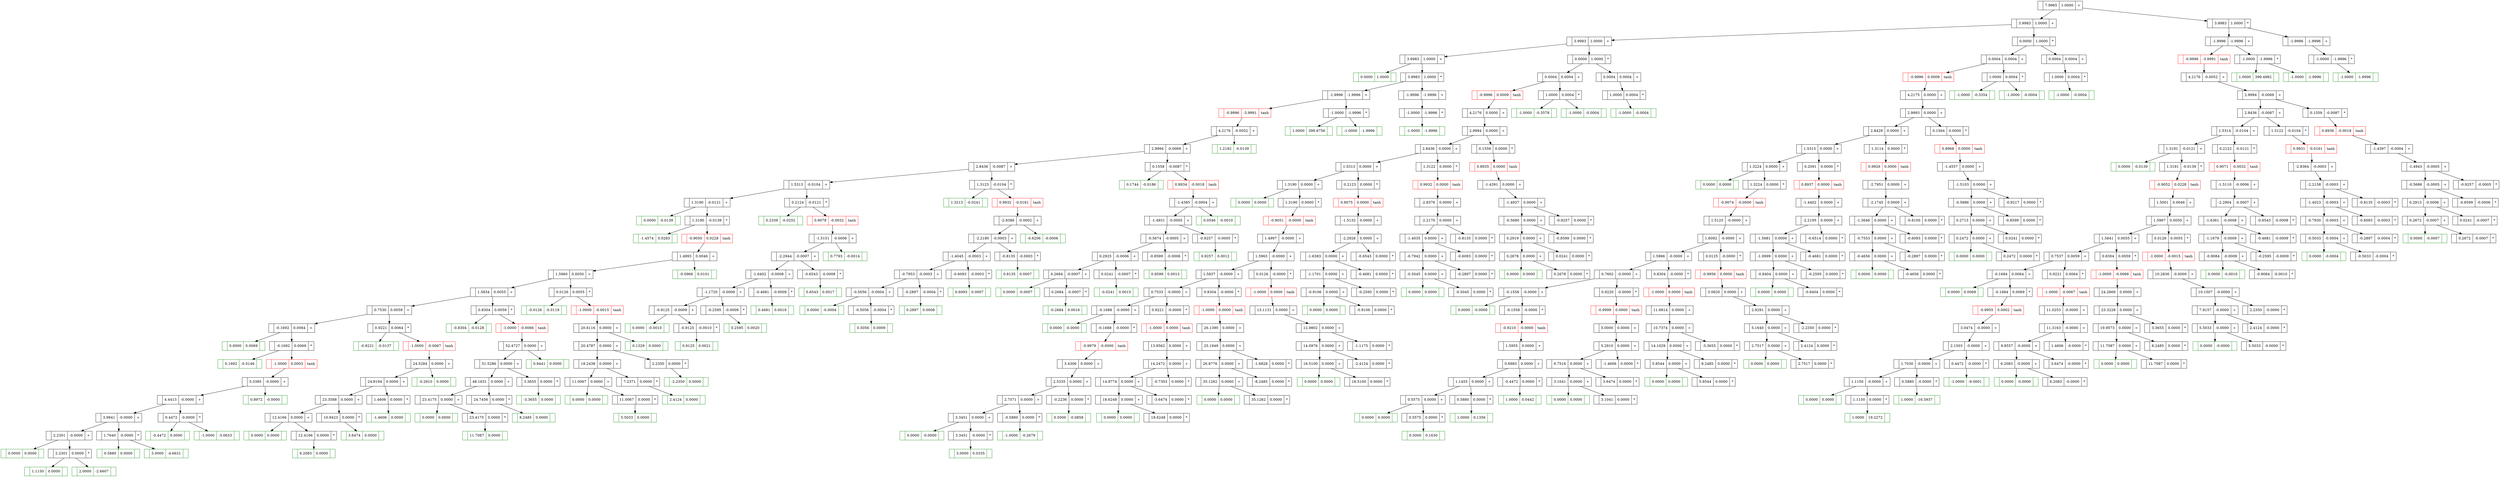 digraph Micrograd { 
	"92d83353-6329-45e3-951b-708ec81f65d2"[label="|7.9965|1.0000|+",shape=record]; 
	"cedc367a-7d23-428e-9f05-6033ea6be802"[label="|3.9983|1.0000|+",shape=record]; 
	"1da9dc60-fdb3-48b2-afce-7e6fa12e2529"[label="|3.9983|1.0000|+",shape=record]; 
	"64069359-f71a-4f85-8b71-e29249fbe0e9"[label="|3.9983|1.0000|+",shape=record]; 
	"cf3dbfba-83b0-41da-9b22-cb46e87f38b5"[color="#008000",fillcolor="#90EE90",label="|0.0000|1.0000|",shape=record]; 
	"64069359-f71a-4f85-8b71-e29249fbe0e9" -> "cf3dbfba-83b0-41da-9b22-cb46e87f38b5"; 
	"971fd894-1a39-4e31-a56f-970af2e995a3"[label="|3.9983|1.0000|*",shape=record]; 
	"81cb2c58-2b82-4894-83b9-3c752e3de800"[label="|-1.9996|-1.9996|+",shape=record]; 
	"f911a115-9e19-45ed-b105-2d1fe2fab7e1"[color="#FF0000",fillcolor="#808080",label="|-0.9996|-3.9991|tanh",shape=record]; 
	"969e1908-0fa7-4564-89dd-6b01e5517bce"[label="|4.2176|-0.0052|+",shape=record]; 
	"59270b1f-ce6c-45d8-92c4-76b22916c658"[label="|2.9994|-0.0069|+",shape=record]; 
	"b01032ae-e8fb-4e77-9a60-2133b503c637"[label="|2.8436|-0.0087|+",shape=record]; 
	"e75000c2-1cc0-4b2d-b4b2-310242f523b9"[label="|1.5313|-0.0104|+",shape=record]; 
	"958f446f-9610-4854-ba44-46ef9017cdca"[label="|1.3190|-0.0121|+",shape=record]; 
	"870477ce-03a3-4ef6-bb5a-538ea6f4e5b4"[color="#008000",fillcolor="#90EE90",label="|0.0000|-0.0139|",shape=record]; 
	"958f446f-9610-4854-ba44-46ef9017cdca" -> "870477ce-03a3-4ef6-bb5a-538ea6f4e5b4"; 
	"18597553-3898-4c3e-92f4-786118c9a824"[label="|1.3190|-0.0139|*",shape=record]; 
	"87aa01d8-78c5-4371-a438-d4dc2d5e2a0b"[color="#008000",fillcolor="#90EE90",label="|-1.4574|0.0283|",shape=record]; 
	"18597553-3898-4c3e-92f4-786118c9a824" -> "87aa01d8-78c5-4371-a438-d4dc2d5e2a0b"; 
	"aed5cbb3-6bf3-4077-9e59-739b410bed39"[color="#FF0000",fillcolor="#808080",label="|-0.9050|0.0228|tanh",shape=record]; 
	"9e63e884-045e-4708-9912-5f1b648d0af6"[label="|1.4993|0.0046|+",shape=record]; 
	"4a822f66-97f2-46cd-9986-70df25823d53"[label="|1.5960|0.0050|+",shape=record]; 
	"118641c3-c547-4920-afbb-7bf908b4cc7d"[label="|1.5834|0.0055|+",shape=record]; 
	"e0debe83-2f46-4708-ab8c-b0094c81f958"[label="|0.7530|0.0059|+",shape=record]; 
	"0ab0201a-7af7-4ce8-8742-55c9c9befb24"[label="|-0.1692|0.0064|+",shape=record]; 
	"a57db6b7-d9c7-46b4-817e-b85993d06fc3"[color="#008000",fillcolor="#90EE90",label="|0.0000|0.0069|",shape=record]; 
	"0ab0201a-7af7-4ce8-8742-55c9c9befb24" -> "a57db6b7-d9c7-46b4-817e-b85993d06fc3"; 
	"86c05ad6-a55f-4402-b5dc-3b9ecc027a1b"[label="|-0.1692|0.0069|*",shape=record]; 
	"197ab58f-6f87-4385-8b99-6c5d63ee7117"[color="#008000",fillcolor="#90EE90",label="|0.1692|-0.0146|",shape=record]; 
	"86c05ad6-a55f-4402-b5dc-3b9ecc027a1b" -> "197ab58f-6f87-4385-8b99-6c5d63ee7117"; 
	"f984a291-873b-4dd3-a423-bd54d84cb5f6"[color="#FF0000",fillcolor="#808080",label="|-1.0000|0.0003|tanh",shape=record]; 
	"0b2d1ca8-94b3-459f-8b89-fba4b45fdfe9"[label="|5.3385|-0.0000|+",shape=record]; 
	"a444ca69-87e2-4460-b3ce-58fa9d997098"[label="|4.4413|-0.0000|+",shape=record]; 
	"7037bb84-846b-4742-a25e-d75d67512317"[label="|3.9941|-0.0000|+",shape=record]; 
	"d803c0e1-5a08-46c0-86b5-2cc7040dc748"[label="|2.2301|-0.0000|+",shape=record]; 
	"d36f36ab-6590-48a0-ab65-3d0fb8fef906"[color="#008000",fillcolor="#90EE90",label="|0.0000|0.0000|",shape=record]; 
	"d803c0e1-5a08-46c0-86b5-2cc7040dc748" -> "d36f36ab-6590-48a0-ab65-3d0fb8fef906"; 
	"6479028b-e719-4b53-880e-544fa62ae834"[label="|2.2301|0.0000|*",shape=record]; 
	"1cf35a67-a764-44eb-9fdc-476e6f2997cf"[color="#008000",fillcolor="#90EE90",label="|1.1150|0.0000|",shape=record]; 
	"6479028b-e719-4b53-880e-544fa62ae834" -> "1cf35a67-a764-44eb-9fdc-476e6f2997cf"; 
	"b42d23c9-f966-420b-9fac-c17b65cc3480"[color="#008000",fillcolor="#90EE90",label="|2.0000|-2.6607|",shape=record]; 
	"6479028b-e719-4b53-880e-544fa62ae834" -> "b42d23c9-f966-420b-9fac-c17b65cc3480"; 
	"d803c0e1-5a08-46c0-86b5-2cc7040dc748" -> "6479028b-e719-4b53-880e-544fa62ae834"; 
	"7037bb84-846b-4742-a25e-d75d67512317" -> "d803c0e1-5a08-46c0-86b5-2cc7040dc748"; 
	"7578428f-62be-4c13-a20b-ebf63b06f051"[label="|1.7640|-0.0000|*",shape=record]; 
	"1e50bdfb-af27-4c54-b706-adfed127d216"[color="#008000",fillcolor="#90EE90",label="|0.5880|0.0000|",shape=record]; 
	"7578428f-62be-4c13-a20b-ebf63b06f051" -> "1e50bdfb-af27-4c54-b706-adfed127d216"; 
	"044978e9-74a1-466c-9261-9483d47f513e"[color="#008000",fillcolor="#90EE90",label="|3.0000|-4.6631|",shape=record]; 
	"7578428f-62be-4c13-a20b-ebf63b06f051" -> "044978e9-74a1-466c-9261-9483d47f513e"; 
	"7037bb84-846b-4742-a25e-d75d67512317" -> "7578428f-62be-4c13-a20b-ebf63b06f051"; 
	"a444ca69-87e2-4460-b3ce-58fa9d997098" -> "7037bb84-846b-4742-a25e-d75d67512317"; 
	"7a9d4a95-81b3-44d9-8b41-881e02b49d79"[label="|0.4472|-0.0000|*",shape=record]; 
	"ff5ee406-9dd7-426d-aec3-95314b0e0603"[color="#008000",fillcolor="#90EE90",label="|-0.4472|0.0000|",shape=record]; 
	"7a9d4a95-81b3-44d9-8b41-881e02b49d79" -> "ff5ee406-9dd7-426d-aec3-95314b0e0603"; 
	"ad858464-534b-450d-aa20-819376f3127f"[color="#008000",fillcolor="#90EE90",label="|-1.0000|-3.0633|",shape=record]; 
	"7a9d4a95-81b3-44d9-8b41-881e02b49d79" -> "ad858464-534b-450d-aa20-819376f3127f"; 
	"a444ca69-87e2-4460-b3ce-58fa9d997098" -> "7a9d4a95-81b3-44d9-8b41-881e02b49d79"; 
	"0b2d1ca8-94b3-459f-8b89-fba4b45fdfe9" -> "a444ca69-87e2-4460-b3ce-58fa9d997098"; 
	"0edea824-8394-44bd-9227-c5ef6817866b"[color="#008000",fillcolor="#90EE90",label="|0.8972|-0.0000|",shape=record]; 
	"0b2d1ca8-94b3-459f-8b89-fba4b45fdfe9" -> "0edea824-8394-44bd-9227-c5ef6817866b"; 
	"f984a291-873b-4dd3-a423-bd54d84cb5f6" -> "0b2d1ca8-94b3-459f-8b89-fba4b45fdfe9"; 
	"86c05ad6-a55f-4402-b5dc-3b9ecc027a1b" -> "f984a291-873b-4dd3-a423-bd54d84cb5f6"; 
	"0ab0201a-7af7-4ce8-8742-55c9c9befb24" -> "86c05ad6-a55f-4402-b5dc-3b9ecc027a1b"; 
	"e0debe83-2f46-4708-ab8c-b0094c81f958" -> "0ab0201a-7af7-4ce8-8742-55c9c9befb24"; 
	"d9815ba4-b5fb-4330-97f7-40bc844eb45e"[label="|0.9221|0.0064|*",shape=record]; 
	"b434ad02-89b5-4137-bc02-a2dbc4069134"[color="#008000",fillcolor="#90EE90",label="|-0.9221|-0.0137|",shape=record]; 
	"d9815ba4-b5fb-4330-97f7-40bc844eb45e" -> "b434ad02-89b5-4137-bc02-a2dbc4069134"; 
	"f4d57ad8-13c9-4ace-bb5c-ff3aecaee89c"[color="#FF0000",fillcolor="#808080",label="|-1.0000|-0.0067|tanh",shape=record]; 
	"38e42faf-e295-4ae2-88ff-4e4fa1f036c4"[label="|24.5284|0.0000|+",shape=record]; 
	"2149506b-1f63-46aa-9ada-a4d4800e6060"[label="|24.8194|0.0000|+",shape=record]; 
	"d320850a-cc4b-4eef-bad3-d134e9144c94"[label="|23.3588|0.0000|+",shape=record]; 
	"66ccca2b-ebab-4b22-b302-d7b8fc72112d"[label="|12.4166|0.0000|+",shape=record]; 
	"4c13175e-4f9d-4294-a423-b065208fc8eb"[color="#008000",fillcolor="#90EE90",label="|0.0000|0.0000|",shape=record]; 
	"66ccca2b-ebab-4b22-b302-d7b8fc72112d" -> "4c13175e-4f9d-4294-a423-b065208fc8eb"; 
	"1e491812-fc71-4a30-8c72-d05398d765df"[label="|12.4166|0.0000|*",shape=record]; 
	"89ef0aab-eddc-49a6-8171-d0c03f7c1ebd"[color="#008000",fillcolor="#90EE90",label="|6.2083|0.0000|",shape=record]; 
	"1e491812-fc71-4a30-8c72-d05398d765df" -> "89ef0aab-eddc-49a6-8171-d0c03f7c1ebd"; 
	"66ccca2b-ebab-4b22-b302-d7b8fc72112d" -> "1e491812-fc71-4a30-8c72-d05398d765df"; 
	"d320850a-cc4b-4eef-bad3-d134e9144c94" -> "66ccca2b-ebab-4b22-b302-d7b8fc72112d"; 
	"c997618f-c860-48a9-b3c7-1acf7db11832"[label="|10.9423|0.0000|*",shape=record]; 
	"aef4d244-3ae6-4412-a3a1-5ab99baa888f"[color="#008000",fillcolor="#90EE90",label="|3.6474|0.0000|",shape=record]; 
	"c997618f-c860-48a9-b3c7-1acf7db11832" -> "aef4d244-3ae6-4412-a3a1-5ab99baa888f"; 
	"d320850a-cc4b-4eef-bad3-d134e9144c94" -> "c997618f-c860-48a9-b3c7-1acf7db11832"; 
	"2149506b-1f63-46aa-9ada-a4d4800e6060" -> "d320850a-cc4b-4eef-bad3-d134e9144c94"; 
	"7eb7dcee-11cb-4926-b1dd-709c1d1b574a"[label="|1.4606|0.0000|*",shape=record]; 
	"46e1d68f-ec4f-4e16-a68c-4f0931788038"[color="#008000",fillcolor="#90EE90",label="|-1.4606|0.0000|",shape=record]; 
	"7eb7dcee-11cb-4926-b1dd-709c1d1b574a" -> "46e1d68f-ec4f-4e16-a68c-4f0931788038"; 
	"2149506b-1f63-46aa-9ada-a4d4800e6060" -> "7eb7dcee-11cb-4926-b1dd-709c1d1b574a"; 
	"38e42faf-e295-4ae2-88ff-4e4fa1f036c4" -> "2149506b-1f63-46aa-9ada-a4d4800e6060"; 
	"6a6337bd-233b-4e2f-8e1e-271998c539a8"[color="#008000",fillcolor="#90EE90",label="|-0.2910|0.0000|",shape=record]; 
	"38e42faf-e295-4ae2-88ff-4e4fa1f036c4" -> "6a6337bd-233b-4e2f-8e1e-271998c539a8"; 
	"f4d57ad8-13c9-4ace-bb5c-ff3aecaee89c" -> "38e42faf-e295-4ae2-88ff-4e4fa1f036c4"; 
	"d9815ba4-b5fb-4330-97f7-40bc844eb45e" -> "f4d57ad8-13c9-4ace-bb5c-ff3aecaee89c"; 
	"e0debe83-2f46-4708-ab8c-b0094c81f958" -> "d9815ba4-b5fb-4330-97f7-40bc844eb45e"; 
	"118641c3-c547-4920-afbb-7bf908b4cc7d" -> "e0debe83-2f46-4708-ab8c-b0094c81f958"; 
	"a0d55965-cd22-4e55-ab4c-532f413c76d3"[label="|0.8304|0.0059|*",shape=record]; 
	"1463929e-c37c-471c-88c4-ae37a2061e28"[color="#008000",fillcolor="#90EE90",label="|-0.8304|-0.0128|",shape=record]; 
	"a0d55965-cd22-4e55-ab4c-532f413c76d3" -> "1463929e-c37c-471c-88c4-ae37a2061e28"; 
	"8fd1aaf0-a509-4575-b349-09cb8710cc4f"[color="#FF0000",fillcolor="#808080",label="|-1.0000|-0.0066|tanh",shape=record]; 
	"15743e06-acda-4948-b101-586e1fb857df"[label="|52.4727|0.0000|+",shape=record]; 
	"03b80f85-09d0-4c01-bbf1-b641495b7bd9"[label="|51.5286|0.0000|+",shape=record]; 
	"33a26faa-feca-483c-b304-3bbcc06ec007"[label="|48.1631|0.0000|+",shape=record]; 
	"465a4fe4-0201-4006-9f70-690eb4105c9c"[label="|23.4175|0.0000|+",shape=record]; 
	"a90af353-2dd7-4f3f-8f31-c6f8d961d93f"[color="#008000",fillcolor="#90EE90",label="|0.0000|0.0000|",shape=record]; 
	"465a4fe4-0201-4006-9f70-690eb4105c9c" -> "a90af353-2dd7-4f3f-8f31-c6f8d961d93f"; 
	"041bf775-7edc-4739-af8c-3550052d125b"[label="|23.4175|0.0000|*",shape=record]; 
	"694f0c98-fb63-4cd0-bb4a-5a68e55a5919"[color="#008000",fillcolor="#90EE90",label="|11.7087|0.0000|",shape=record]; 
	"041bf775-7edc-4739-af8c-3550052d125b" -> "694f0c98-fb63-4cd0-bb4a-5a68e55a5919"; 
	"465a4fe4-0201-4006-9f70-690eb4105c9c" -> "041bf775-7edc-4739-af8c-3550052d125b"; 
	"33a26faa-feca-483c-b304-3bbcc06ec007" -> "465a4fe4-0201-4006-9f70-690eb4105c9c"; 
	"d652a6c8-aceb-4f41-a530-abc4e155d7b6"[label="|24.7456|0.0000|*",shape=record]; 
	"ca4264a4-9c0a-4dff-8ae0-8ec7bb0c237d"[color="#008000",fillcolor="#90EE90",label="|8.2485|0.0000|",shape=record]; 
	"d652a6c8-aceb-4f41-a530-abc4e155d7b6" -> "ca4264a4-9c0a-4dff-8ae0-8ec7bb0c237d"; 
	"33a26faa-feca-483c-b304-3bbcc06ec007" -> "d652a6c8-aceb-4f41-a530-abc4e155d7b6"; 
	"03b80f85-09d0-4c01-bbf1-b641495b7bd9" -> "33a26faa-feca-483c-b304-3bbcc06ec007"; 
	"024e0e0f-8e40-49ae-b64f-b8c74116a4f5"[label="|3.3655|0.0000|*",shape=record]; 
	"2686a9f7-787c-480d-b93c-78b3a7798d7d"[color="#008000",fillcolor="#90EE90",label="|-3.3655|0.0000|",shape=record]; 
	"024e0e0f-8e40-49ae-b64f-b8c74116a4f5" -> "2686a9f7-787c-480d-b93c-78b3a7798d7d"; 
	"03b80f85-09d0-4c01-bbf1-b641495b7bd9" -> "024e0e0f-8e40-49ae-b64f-b8c74116a4f5"; 
	"15743e06-acda-4948-b101-586e1fb857df" -> "03b80f85-09d0-4c01-bbf1-b641495b7bd9"; 
	"af068958-5097-4dff-a77e-def166b4df21"[color="#008000",fillcolor="#90EE90",label="|0.9441|0.0000|",shape=record]; 
	"15743e06-acda-4948-b101-586e1fb857df" -> "af068958-5097-4dff-a77e-def166b4df21"; 
	"8fd1aaf0-a509-4575-b349-09cb8710cc4f" -> "15743e06-acda-4948-b101-586e1fb857df"; 
	"a0d55965-cd22-4e55-ab4c-532f413c76d3" -> "8fd1aaf0-a509-4575-b349-09cb8710cc4f"; 
	"118641c3-c547-4920-afbb-7bf908b4cc7d" -> "a0d55965-cd22-4e55-ab4c-532f413c76d3"; 
	"4a822f66-97f2-46cd-9986-70df25823d53" -> "118641c3-c547-4920-afbb-7bf908b4cc7d"; 
	"783f880b-4961-4106-9aab-de554a270f3d"[label="|0.0126|0.0055|*",shape=record]; 
	"bf164bc8-7c20-4bae-b1a4-8e0835286f0d"[color="#008000",fillcolor="#90EE90",label="|-0.0126|-0.0119|",shape=record]; 
	"783f880b-4961-4106-9aab-de554a270f3d" -> "bf164bc8-7c20-4bae-b1a4-8e0835286f0d"; 
	"1bd894ff-9d26-4ea6-9b9b-9ba4530949e6"[color="#FF0000",fillcolor="#808080",label="|-1.0000|-0.0015|tanh",shape=record]; 
	"3e1f1e33-2e16-47a8-be95-e7274605cd6d"[label="|20.6116|0.0000|+",shape=record]; 
	"b3a17115-e91e-49ff-9b0e-ae95b6c670a2"[label="|20.4787|0.0000|+",shape=record]; 
	"8e7fb08d-9fac-42ef-9448-d685ac8f3163"[label="|18.2438|0.0000|+",shape=record]; 
	"613bb995-e977-41bf-a3cf-bbdcbef3400d"[label="|11.0067|0.0000|+",shape=record]; 
	"cf05323e-e555-4779-8d6f-bcabb0597e47"[color="#008000",fillcolor="#90EE90",label="|0.0000|0.0000|",shape=record]; 
	"613bb995-e977-41bf-a3cf-bbdcbef3400d" -> "cf05323e-e555-4779-8d6f-bcabb0597e47"; 
	"f251b360-2fb8-44ff-959b-b5a95cdcdbb9"[label="|11.0067|0.0000|*",shape=record]; 
	"379c8db1-db82-4cb0-96cc-b599221e9792"[color="#008000",fillcolor="#90EE90",label="|5.5033|0.0000|",shape=record]; 
	"f251b360-2fb8-44ff-959b-b5a95cdcdbb9" -> "379c8db1-db82-4cb0-96cc-b599221e9792"; 
	"613bb995-e977-41bf-a3cf-bbdcbef3400d" -> "f251b360-2fb8-44ff-959b-b5a95cdcdbb9"; 
	"8e7fb08d-9fac-42ef-9448-d685ac8f3163" -> "613bb995-e977-41bf-a3cf-bbdcbef3400d"; 
	"842e6c53-d913-4368-a120-e5e54faf5099"[label="|7.2371|0.0000|*",shape=record]; 
	"f296cca9-5bfd-4372-a601-a334e0f35fd7"[color="#008000",fillcolor="#90EE90",label="|2.4124|0.0000|",shape=record]; 
	"842e6c53-d913-4368-a120-e5e54faf5099" -> "f296cca9-5bfd-4372-a601-a334e0f35fd7"; 
	"8e7fb08d-9fac-42ef-9448-d685ac8f3163" -> "842e6c53-d913-4368-a120-e5e54faf5099"; 
	"b3a17115-e91e-49ff-9b0e-ae95b6c670a2" -> "8e7fb08d-9fac-42ef-9448-d685ac8f3163"; 
	"31e81a81-f627-4cdd-b4db-a03c2b008a3a"[label="|2.2350|0.0000|*",shape=record]; 
	"fbeb5399-f173-4833-a1c2-cfd8eb78adcb"[color="#008000",fillcolor="#90EE90",label="|-2.2350|0.0000|",shape=record]; 
	"31e81a81-f627-4cdd-b4db-a03c2b008a3a" -> "fbeb5399-f173-4833-a1c2-cfd8eb78adcb"; 
	"b3a17115-e91e-49ff-9b0e-ae95b6c670a2" -> "31e81a81-f627-4cdd-b4db-a03c2b008a3a"; 
	"3e1f1e33-2e16-47a8-be95-e7274605cd6d" -> "b3a17115-e91e-49ff-9b0e-ae95b6c670a2"; 
	"d5b970e8-f9bd-437e-92b5-2dd0eac53739"[color="#008000",fillcolor="#90EE90",label="|0.1329|0.0000|",shape=record]; 
	"3e1f1e33-2e16-47a8-be95-e7274605cd6d" -> "d5b970e8-f9bd-437e-92b5-2dd0eac53739"; 
	"1bd894ff-9d26-4ea6-9b9b-9ba4530949e6" -> "3e1f1e33-2e16-47a8-be95-e7274605cd6d"; 
	"783f880b-4961-4106-9aab-de554a270f3d" -> "1bd894ff-9d26-4ea6-9b9b-9ba4530949e6"; 
	"4a822f66-97f2-46cd-9986-70df25823d53" -> "783f880b-4961-4106-9aab-de554a270f3d"; 
	"9e63e884-045e-4708-9912-5f1b648d0af6" -> "4a822f66-97f2-46cd-9986-70df25823d53"; 
	"ab9d94fb-ff0f-468f-86cd-e2fcf36c1e0d"[color="#008000",fillcolor="#90EE90",label="|-0.0966|0.0101|",shape=record]; 
	"9e63e884-045e-4708-9912-5f1b648d0af6" -> "ab9d94fb-ff0f-468f-86cd-e2fcf36c1e0d"; 
	"aed5cbb3-6bf3-4077-9e59-739b410bed39" -> "9e63e884-045e-4708-9912-5f1b648d0af6"; 
	"18597553-3898-4c3e-92f4-786118c9a824" -> "aed5cbb3-6bf3-4077-9e59-739b410bed39"; 
	"958f446f-9610-4854-ba44-46ef9017cdca" -> "18597553-3898-4c3e-92f4-786118c9a824"; 
	"e75000c2-1cc0-4b2d-b4b2-310242f523b9" -> "958f446f-9610-4854-ba44-46ef9017cdca"; 
	"d4dc92af-bfaf-465d-ad3e-05243c75c9a0"[label="|0.2124|-0.0121|*",shape=record]; 
	"6dcf9b38-8580-4e6b-912f-fd5f631bfeb2"[color="#008000",fillcolor="#90EE90",label="|0.2339|-0.0252|",shape=record]; 
	"d4dc92af-bfaf-465d-ad3e-05243c75c9a0" -> "6dcf9b38-8580-4e6b-912f-fd5f631bfeb2"; 
	"07bdd71a-5b64-4c32-969a-cd6d5d96585c"[color="#FF0000",fillcolor="#808080",label="|0.9078|-0.0032|tanh",shape=record]; 
	"ce224e73-3e30-41c2-935a-ce9cc84bc106"[label="|-1.5151|-0.0006|+",shape=record]; 
	"3d2165fe-e3c7-4315-8e36-fe39d5b55006"[label="|-2.2944|-0.0007|+",shape=record]; 
	"15840583-23e9-423e-80a7-29fbf60f27ad"[label="|-1.6402|-0.0008|+",shape=record]; 
	"34f1ce99-117c-4069-883a-f63b45316584"[label="|-1.1720|-0.0009|+",shape=record]; 
	"512e2ae1-6612-4ffd-a933-21f1cdf8ade1"[label="|-0.9125|-0.0009|+",shape=record]; 
	"8f9d1fc7-8407-4c00-a7f8-986f14b2940e"[color="#008000",fillcolor="#90EE90",label="|0.0000|-0.0010|",shape=record]; 
	"512e2ae1-6612-4ffd-a933-21f1cdf8ade1" -> "8f9d1fc7-8407-4c00-a7f8-986f14b2940e"; 
	"db3fd799-079e-4410-9a8c-da257f3ac710"[label="|-0.9125|-0.0010|*",shape=record]; 
	"b6d435ff-e334-4a7f-b1c1-dc24536105d9"[color="#008000",fillcolor="#90EE90",label="|0.9125|0.0021|",shape=record]; 
	"db3fd799-079e-4410-9a8c-da257f3ac710" -> "b6d435ff-e334-4a7f-b1c1-dc24536105d9"; 
	"512e2ae1-6612-4ffd-a933-21f1cdf8ade1" -> "db3fd799-079e-4410-9a8c-da257f3ac710"; 
	"34f1ce99-117c-4069-883a-f63b45316584" -> "512e2ae1-6612-4ffd-a933-21f1cdf8ade1"; 
	"339d1a70-2d8b-439d-937c-0ca6aead0f26"[label="|-0.2595|-0.0009|*",shape=record]; 
	"388d28e7-af6c-47a2-88a6-60224a0f7057"[color="#008000",fillcolor="#90EE90",label="|0.2595|0.0020|",shape=record]; 
	"339d1a70-2d8b-439d-937c-0ca6aead0f26" -> "388d28e7-af6c-47a2-88a6-60224a0f7057"; 
	"34f1ce99-117c-4069-883a-f63b45316584" -> "339d1a70-2d8b-439d-937c-0ca6aead0f26"; 
	"15840583-23e9-423e-80a7-29fbf60f27ad" -> "34f1ce99-117c-4069-883a-f63b45316584"; 
	"f8971558-7d57-4081-8810-a3aa6a73930c"[label="|-0.4681|-0.0009|*",shape=record]; 
	"4c5df8af-e1b2-4823-9ff6-ebdb57a2e62e"[color="#008000",fillcolor="#90EE90",label="|0.4681|0.0019|",shape=record]; 
	"f8971558-7d57-4081-8810-a3aa6a73930c" -> "4c5df8af-e1b2-4823-9ff6-ebdb57a2e62e"; 
	"15840583-23e9-423e-80a7-29fbf60f27ad" -> "f8971558-7d57-4081-8810-a3aa6a73930c"; 
	"3d2165fe-e3c7-4315-8e36-fe39d5b55006" -> "15840583-23e9-423e-80a7-29fbf60f27ad"; 
	"9f742405-eeb1-446a-be25-bc3e912e41c5"[label="|-0.6543|-0.0008|*",shape=record]; 
	"9e5ec206-f615-4c3c-a58f-af42e46a80fa"[color="#008000",fillcolor="#90EE90",label="|0.6543|0.0017|",shape=record]; 
	"9f742405-eeb1-446a-be25-bc3e912e41c5" -> "9e5ec206-f615-4c3c-a58f-af42e46a80fa"; 
	"3d2165fe-e3c7-4315-8e36-fe39d5b55006" -> "9f742405-eeb1-446a-be25-bc3e912e41c5"; 
	"ce224e73-3e30-41c2-935a-ce9cc84bc106" -> "3d2165fe-e3c7-4315-8e36-fe39d5b55006"; 
	"ce089064-e7f1-4541-aef8-58f5a482ee97"[color="#008000",fillcolor="#90EE90",label="|0.7793|-0.0014|",shape=record]; 
	"ce224e73-3e30-41c2-935a-ce9cc84bc106" -> "ce089064-e7f1-4541-aef8-58f5a482ee97"; 
	"07bdd71a-5b64-4c32-969a-cd6d5d96585c" -> "ce224e73-3e30-41c2-935a-ce9cc84bc106"; 
	"d4dc92af-bfaf-465d-ad3e-05243c75c9a0" -> "07bdd71a-5b64-4c32-969a-cd6d5d96585c"; 
	"e75000c2-1cc0-4b2d-b4b2-310242f523b9" -> "d4dc92af-bfaf-465d-ad3e-05243c75c9a0"; 
	"b01032ae-e8fb-4e77-9a60-2133b503c637" -> "e75000c2-1cc0-4b2d-b4b2-310242f523b9"; 
	"bbb3e077-15bf-4b00-beeb-70a4151e1260"[label="|1.3123|-0.0104|*",shape=record]; 
	"84f764d7-f813-4960-b151-687d6264f7f4"[color="#008000",fillcolor="#90EE90",label="|1.3213|-0.0241|",shape=record]; 
	"bbb3e077-15bf-4b00-beeb-70a4151e1260" -> "84f764d7-f813-4960-b151-687d6264f7f4"; 
	"d5e170fb-5a63-4619-b3f9-efe6c06869b5"[color="#FF0000",fillcolor="#808080",label="|0.9932|-0.0161|tanh",shape=record]; 
	"b7a12493-210c-4dfa-bc72-18be24c8d994"[label="|-2.8386|-0.0002|+",shape=record]; 
	"1c7bda24-51b6-440c-a664-832ce7b55e4b"[label="|-2.2180|-0.0003|+",shape=record]; 
	"248b8d4f-9061-4933-8118-d2d3d9395f81"[label="|-1.4045|-0.0003|+",shape=record]; 
	"e8adf57a-9774-462f-b310-d800f47d31a8"[label="|-0.7953|-0.0003|+",shape=record]; 
	"549f5d94-b634-4ea8-90d4-744c1ca88997"[label="|-0.5056|-0.0004|+",shape=record]; 
	"16a8da88-d2ae-42ed-9de7-d8eaf5079cd0"[color="#008000",fillcolor="#90EE90",label="|0.0000|-0.0004|",shape=record]; 
	"549f5d94-b634-4ea8-90d4-744c1ca88997" -> "16a8da88-d2ae-42ed-9de7-d8eaf5079cd0"; 
	"0967ce3e-865d-4c2c-a32f-6295a20eb854"[label="|-0.5056|-0.0004|*",shape=record]; 
	"1ca2d619-7d6e-4ca9-8e27-e87427c2b567"[color="#008000",fillcolor="#90EE90",label="|0.5056|0.0009|",shape=record]; 
	"0967ce3e-865d-4c2c-a32f-6295a20eb854" -> "1ca2d619-7d6e-4ca9-8e27-e87427c2b567"; 
	"549f5d94-b634-4ea8-90d4-744c1ca88997" -> "0967ce3e-865d-4c2c-a32f-6295a20eb854"; 
	"e8adf57a-9774-462f-b310-d800f47d31a8" -> "549f5d94-b634-4ea8-90d4-744c1ca88997"; 
	"b5003baa-a001-40a7-aca6-4473242a4503"[label="|-0.2897|-0.0004|*",shape=record]; 
	"76dcc9d3-26e8-4688-966c-66a88bbec046"[color="#008000",fillcolor="#90EE90",label="|0.2897|0.0008|",shape=record]; 
	"b5003baa-a001-40a7-aca6-4473242a4503" -> "76dcc9d3-26e8-4688-966c-66a88bbec046"; 
	"e8adf57a-9774-462f-b310-d800f47d31a8" -> "b5003baa-a001-40a7-aca6-4473242a4503"; 
	"248b8d4f-9061-4933-8118-d2d3d9395f81" -> "e8adf57a-9774-462f-b310-d800f47d31a8"; 
	"a42bce74-5987-4eba-8109-5c3d6095b01d"[label="|-0.6093|-0.0003|*",shape=record]; 
	"6d929772-5054-4694-8f61-b31d134256c7"[color="#008000",fillcolor="#90EE90",label="|0.6093|0.0007|",shape=record]; 
	"a42bce74-5987-4eba-8109-5c3d6095b01d" -> "6d929772-5054-4694-8f61-b31d134256c7"; 
	"248b8d4f-9061-4933-8118-d2d3d9395f81" -> "a42bce74-5987-4eba-8109-5c3d6095b01d"; 
	"1c7bda24-51b6-440c-a664-832ce7b55e4b" -> "248b8d4f-9061-4933-8118-d2d3d9395f81"; 
	"fd219c29-c508-433e-b8bd-61d01f8fa7fe"[label="|-0.8135|-0.0003|*",shape=record]; 
	"29370fe8-e67e-4a77-8590-63e3b5961832"[color="#008000",fillcolor="#90EE90",label="|0.8135|0.0007|",shape=record]; 
	"fd219c29-c508-433e-b8bd-61d01f8fa7fe" -> "29370fe8-e67e-4a77-8590-63e3b5961832"; 
	"1c7bda24-51b6-440c-a664-832ce7b55e4b" -> "fd219c29-c508-433e-b8bd-61d01f8fa7fe"; 
	"b7a12493-210c-4dfa-bc72-18be24c8d994" -> "1c7bda24-51b6-440c-a664-832ce7b55e4b"; 
	"7e747602-b5f9-44a8-a871-5a55a3a21101"[color="#008000",fillcolor="#90EE90",label="|-0.6206|-0.0006|",shape=record]; 
	"b7a12493-210c-4dfa-bc72-18be24c8d994" -> "7e747602-b5f9-44a8-a871-5a55a3a21101"; 
	"d5e170fb-5a63-4619-b3f9-efe6c06869b5" -> "b7a12493-210c-4dfa-bc72-18be24c8d994"; 
	"bbb3e077-15bf-4b00-beeb-70a4151e1260" -> "d5e170fb-5a63-4619-b3f9-efe6c06869b5"; 
	"b01032ae-e8fb-4e77-9a60-2133b503c637" -> "bbb3e077-15bf-4b00-beeb-70a4151e1260"; 
	"59270b1f-ce6c-45d8-92c4-76b22916c658" -> "b01032ae-e8fb-4e77-9a60-2133b503c637"; 
	"981269e8-b632-4c90-9a56-51e8f87858c3"[label="|0.1558|-0.0087|*",shape=record]; 
	"8e003419-5f01-411a-90a8-e6a1e3705da4"[color="#008000",fillcolor="#90EE90",label="|0.1744|-0.0186|",shape=record]; 
	"981269e8-b632-4c90-9a56-51e8f87858c3" -> "8e003419-5f01-411a-90a8-e6a1e3705da4"; 
	"79806ca5-1bbd-4c75-852d-832e02da66c4"[color="#FF0000",fillcolor="#808080",label="|0.8934|-0.0018|tanh",shape=record]; 
	"03501b19-8f4b-4a2b-b514-dc29e0830af4"[label="|-1.4385|-0.0004|+",shape=record]; 
	"4034ace5-1dff-4e71-bbc8-cbb88cfd7432"[label="|-1.4931|-0.0005|+",shape=record]; 
	"5591967e-3e1d-4c19-aa38-b992051ffd0f"[label="|-0.5674|-0.0005|+",shape=record]; 
	"4e889b37-6625-4318-8b1e-ecbd8a0a91eb"[label="|0.2925|-0.0006|+",shape=record]; 
	"ceb0ca76-1e85-4c31-9a7c-cebd89fe57be"[label="|0.2684|-0.0007|+",shape=record]; 
	"2ccb7011-861e-420d-bde1-72ff0b05a708"[color="#008000",fillcolor="#90EE90",label="|0.0000|-0.0007|",shape=record]; 
	"ceb0ca76-1e85-4c31-9a7c-cebd89fe57be" -> "2ccb7011-861e-420d-bde1-72ff0b05a708"; 
	"d1a08603-2834-42df-b34e-8ad23c570102"[label="|0.2684|-0.0007|*",shape=record]; 
	"4199e98e-cce5-4b79-9f1c-3f7bc4ad5b69"[color="#008000",fillcolor="#90EE90",label="|-0.2684|0.0016|",shape=record]; 
	"d1a08603-2834-42df-b34e-8ad23c570102" -> "4199e98e-cce5-4b79-9f1c-3f7bc4ad5b69"; 
	"ceb0ca76-1e85-4c31-9a7c-cebd89fe57be" -> "d1a08603-2834-42df-b34e-8ad23c570102"; 
	"4e889b37-6625-4318-8b1e-ecbd8a0a91eb" -> "ceb0ca76-1e85-4c31-9a7c-cebd89fe57be"; 
	"d29fc04f-dd8c-4fef-8872-a5153271738d"[label="|0.0241|-0.0007|*",shape=record]; 
	"39c78304-b438-4499-83b5-9a61e1868146"[color="#008000",fillcolor="#90EE90",label="|-0.0241|0.0015|",shape=record]; 
	"d29fc04f-dd8c-4fef-8872-a5153271738d" -> "39c78304-b438-4499-83b5-9a61e1868146"; 
	"4e889b37-6625-4318-8b1e-ecbd8a0a91eb" -> "d29fc04f-dd8c-4fef-8872-a5153271738d"; 
	"5591967e-3e1d-4c19-aa38-b992051ffd0f" -> "4e889b37-6625-4318-8b1e-ecbd8a0a91eb"; 
	"3223aaf2-11bf-4c34-91cb-073a562abdb3"[label="|-0.8599|-0.0006|*",shape=record]; 
	"b9613ab4-df85-4d0b-b4c9-04f8c519f4de"[color="#008000",fillcolor="#90EE90",label="|0.8599|0.0013|",shape=record]; 
	"3223aaf2-11bf-4c34-91cb-073a562abdb3" -> "b9613ab4-df85-4d0b-b4c9-04f8c519f4de"; 
	"5591967e-3e1d-4c19-aa38-b992051ffd0f" -> "3223aaf2-11bf-4c34-91cb-073a562abdb3"; 
	"4034ace5-1dff-4e71-bbc8-cbb88cfd7432" -> "5591967e-3e1d-4c19-aa38-b992051ffd0f"; 
	"6863d7cc-b27a-485b-aefa-14400493edc3"[label="|-0.9257|-0.0005|*",shape=record]; 
	"029ace74-8652-4882-8c4b-525b0e4647d3"[color="#008000",fillcolor="#90EE90",label="|0.9257|0.0012|",shape=record]; 
	"6863d7cc-b27a-485b-aefa-14400493edc3" -> "029ace74-8652-4882-8c4b-525b0e4647d3"; 
	"4034ace5-1dff-4e71-bbc8-cbb88cfd7432" -> "6863d7cc-b27a-485b-aefa-14400493edc3"; 
	"03501b19-8f4b-4a2b-b514-dc29e0830af4" -> "4034ace5-1dff-4e71-bbc8-cbb88cfd7432"; 
	"51f7a2c0-f195-4b19-ac26-1008c78d6f43"[color="#008000",fillcolor="#90EE90",label="|0.0546|-0.0010|",shape=record]; 
	"03501b19-8f4b-4a2b-b514-dc29e0830af4" -> "51f7a2c0-f195-4b19-ac26-1008c78d6f43"; 
	"79806ca5-1bbd-4c75-852d-832e02da66c4" -> "03501b19-8f4b-4a2b-b514-dc29e0830af4"; 
	"981269e8-b632-4c90-9a56-51e8f87858c3" -> "79806ca5-1bbd-4c75-852d-832e02da66c4"; 
	"59270b1f-ce6c-45d8-92c4-76b22916c658" -> "981269e8-b632-4c90-9a56-51e8f87858c3"; 
	"969e1908-0fa7-4564-89dd-6b01e5517bce" -> "59270b1f-ce6c-45d8-92c4-76b22916c658"; 
	"7783de03-e08b-4861-9079-dce49306fede"[color="#008000",fillcolor="#90EE90",label="|1.2182|-0.0139|",shape=record]; 
	"969e1908-0fa7-4564-89dd-6b01e5517bce" -> "7783de03-e08b-4861-9079-dce49306fede"; 
	"f911a115-9e19-45ed-b105-2d1fe2fab7e1" -> "969e1908-0fa7-4564-89dd-6b01e5517bce"; 
	"81cb2c58-2b82-4894-83b9-3c752e3de800" -> "f911a115-9e19-45ed-b105-2d1fe2fab7e1"; 
	"e91fce39-71ff-4b48-9d3a-efb916abd800"[label="|-1.0000|-1.9996|*",shape=record]; 
	"42b40999-7974-4a0e-a58f-3af26a4ad0f2"[color="#008000",fillcolor="#90EE90",label="|1.0000|399.6756|",shape=record]; 
	"e91fce39-71ff-4b48-9d3a-efb916abd800" -> "42b40999-7974-4a0e-a58f-3af26a4ad0f2"; 
	"8024f892-6357-475a-b52b-e9aeb5247e64"[color="#008000",fillcolor="#90EE90",label="|-1.0000|-1.9996|",shape=record]; 
	"e91fce39-71ff-4b48-9d3a-efb916abd800" -> "8024f892-6357-475a-b52b-e9aeb5247e64"; 
	"81cb2c58-2b82-4894-83b9-3c752e3de800" -> "e91fce39-71ff-4b48-9d3a-efb916abd800"; 
	"971fd894-1a39-4e31-a56f-970af2e995a3" -> "81cb2c58-2b82-4894-83b9-3c752e3de800"; 
	"25410c44-09bf-4263-9f95-232285a95fba"[label="|-1.9996|-1.9996|+",shape=record]; 
	"03b23df9-cac9-4aff-b07d-f94ee9d242e4"[label="|-1.0000|-1.9996|*",shape=record]; 
	"9ad1aa0c-6bb1-4402-8171-8afcc4333c59"[color="#008000",fillcolor="#90EE90",label="|-1.0000|-1.9996|",shape=record]; 
	"03b23df9-cac9-4aff-b07d-f94ee9d242e4" -> "9ad1aa0c-6bb1-4402-8171-8afcc4333c59"; 
	"25410c44-09bf-4263-9f95-232285a95fba" -> "03b23df9-cac9-4aff-b07d-f94ee9d242e4"; 
	"971fd894-1a39-4e31-a56f-970af2e995a3" -> "25410c44-09bf-4263-9f95-232285a95fba"; 
	"64069359-f71a-4f85-8b71-e29249fbe0e9" -> "971fd894-1a39-4e31-a56f-970af2e995a3"; 
	"1da9dc60-fdb3-48b2-afce-7e6fa12e2529" -> "64069359-f71a-4f85-8b71-e29249fbe0e9"; 
	"8728c361-76cb-4ec3-b5d4-9e58a2a94804"[label="|0.0000|1.0000|*",shape=record]; 
	"c1497ada-885d-41f8-b571-3d2215cc3cd4"[label="|0.0004|0.0004|+",shape=record]; 
	"a0c4c470-642b-4e0d-abb6-8a5dcc4b8a09"[color="#FF0000",fillcolor="#808080",label="|-0.9996|0.0009|tanh",shape=record]; 
	"53da050a-d6e1-461d-8546-c7ae31034eb0"[label="|4.2176|0.0000|+",shape=record]; 
	"9469f69b-427f-49d2-b356-d05027b3113a"[label="|2.9994|0.0000|+",shape=record]; 
	"e3967e60-a38d-418e-9470-0dc66a3cd33b"[label="|2.8436|0.0000|+",shape=record]; 
	"8c4c77dd-554d-43cb-acf7-d07e2c0deeea"[label="|1.5313|0.0000|+",shape=record]; 
	"86cddce3-80a0-439f-9e64-c94d0ad92d88"[label="|1.3190|0.0000|+",shape=record]; 
	"d2a5bae6-d8a2-4450-abed-41c8f592c899"[color="#008000",fillcolor="#90EE90",label="|0.0000|0.0000|",shape=record]; 
	"86cddce3-80a0-439f-9e64-c94d0ad92d88" -> "d2a5bae6-d8a2-4450-abed-41c8f592c899"; 
	"90735e0c-0e14-46d9-8b6e-2632f581a030"[label="|1.3190|0.0000|*",shape=record]; 
	"ee73cf1c-0c23-4b80-8aeb-229b14b0309f"[color="#FF0000",fillcolor="#808080",label="|-0.9051|-0.0000|tanh",shape=record]; 
	"5133b80c-06ac-4bc6-954a-7bd81752ef30"[label="|1.4997|-0.0000|+",shape=record]; 
	"5ec5510c-d63b-4c5a-a087-055e942aeca4"[label="|1.5963|-0.0000|+",shape=record]; 
	"ce7e57f5-cc30-4de4-9799-285647e06aad"[label="|1.5837|-0.0000|+",shape=record]; 
	"902bcb90-c10a-44b7-95b7-106acca4ed64"[label="|0.7533|-0.0000|+",shape=record]; 
	"fd3c163e-ca34-4482-9a88-ead3a65f0891"[label="|-0.1688|-0.0000|+",shape=record]; 
	"505e5a36-50c2-4510-88f4-42ed0c859322"[color="#008000",fillcolor="#90EE90",label="|0.0000|-0.0000|",shape=record]; 
	"fd3c163e-ca34-4482-9a88-ead3a65f0891" -> "505e5a36-50c2-4510-88f4-42ed0c859322"; 
	"aea67e99-a0bd-4322-a1af-ac16d92c0bd0"[label="|-0.1688|-0.0000|*",shape=record]; 
	"736ae88d-441b-4f46-851e-48849aefa534"[color="#FF0000",fillcolor="#808080",label="|-0.9979|-0.0000|tanh",shape=record]; 
	"ef83f20b-05b6-4887-a467-79a2082a9f43"[label="|3.4306|0.0000|+",shape=record]; 
	"6e9f4f98-f347-423c-b2d3-97384fdfbcca"[label="|2.5335|0.0000|+",shape=record]; 
	"64b9c3ea-52a2-4d00-bf21-bf42189b73ed"[label="|2.7571|0.0000|+",shape=record]; 
	"386f5094-1118-4b6a-911e-05e9450e9ea7"[label="|3.3451|0.0000|+",shape=record]; 
	"948741cd-23c5-4509-bb23-abe0dfe61881"[color="#008000",fillcolor="#90EE90",label="|0.0000|-0.0000|",shape=record]; 
	"386f5094-1118-4b6a-911e-05e9450e9ea7" -> "948741cd-23c5-4509-bb23-abe0dfe61881"; 
	"52bf8edb-3a63-4d0d-b331-2ba27fa94852"[label="|3.3451|-0.0000|*",shape=record]; 
	"26f21f5f-29df-442d-99f4-cd2a898596bc"[color="#008000",fillcolor="#90EE90",label="|3.0000|0.0335|",shape=record]; 
	"52bf8edb-3a63-4d0d-b331-2ba27fa94852" -> "26f21f5f-29df-442d-99f4-cd2a898596bc"; 
	"386f5094-1118-4b6a-911e-05e9450e9ea7" -> "52bf8edb-3a63-4d0d-b331-2ba27fa94852"; 
	"64b9c3ea-52a2-4d00-bf21-bf42189b73ed" -> "386f5094-1118-4b6a-911e-05e9450e9ea7"; 
	"f45c72a2-0f6c-46f5-8124-3ad9e9c4f440"[label="|-0.5880|0.0000|*",shape=record]; 
	"f986350d-12de-491f-9512-7d0c04ac6b24"[color="#008000",fillcolor="#90EE90",label="|-1.0000|-0.2679|",shape=record]; 
	"f45c72a2-0f6c-46f5-8124-3ad9e9c4f440" -> "f986350d-12de-491f-9512-7d0c04ac6b24"; 
	"64b9c3ea-52a2-4d00-bf21-bf42189b73ed" -> "f45c72a2-0f6c-46f5-8124-3ad9e9c4f440"; 
	"6e9f4f98-f347-423c-b2d3-97384fdfbcca" -> "64b9c3ea-52a2-4d00-bf21-bf42189b73ed"; 
	"88c4cb98-7c49-4c3a-b441-2f667922c2fc"[label="|-0.2236|0.0000|*",shape=record]; 
	"59105715-bb82-45d9-94c1-c92dfb25c889"[color="#008000",fillcolor="#90EE90",label="|0.5000|-0.0858|",shape=record]; 
	"88c4cb98-7c49-4c3a-b441-2f667922c2fc" -> "59105715-bb82-45d9-94c1-c92dfb25c889"; 
	"6e9f4f98-f347-423c-b2d3-97384fdfbcca" -> "88c4cb98-7c49-4c3a-b441-2f667922c2fc"; 
	"ef83f20b-05b6-4887-a467-79a2082a9f43" -> "6e9f4f98-f347-423c-b2d3-97384fdfbcca"; 
	"736ae88d-441b-4f46-851e-48849aefa534" -> "ef83f20b-05b6-4887-a467-79a2082a9f43"; 
	"aea67e99-a0bd-4322-a1af-ac16d92c0bd0" -> "736ae88d-441b-4f46-851e-48849aefa534"; 
	"fd3c163e-ca34-4482-9a88-ead3a65f0891" -> "aea67e99-a0bd-4322-a1af-ac16d92c0bd0"; 
	"902bcb90-c10a-44b7-95b7-106acca4ed64" -> "fd3c163e-ca34-4482-9a88-ead3a65f0891"; 
	"2d92d8da-4aa5-43b0-8018-6e7c32f43525"[label="|0.9221|-0.0000|*",shape=record]; 
	"3bbb3fad-475b-4fdb-92e2-b99fcef87575"[color="#FF0000",fillcolor="#808080",label="|-1.0000|0.0000|tanh",shape=record]; 
	"c97ab320-ddf3-4152-bba7-14ef8a660557"[label="|13.9562|0.0000|+",shape=record]; 
	"741baa3c-c2c2-4335-931e-dd697f999d2e"[label="|14.2472|0.0000|+",shape=record]; 
	"8b4f5dbc-6391-4c50-9b97-a006391fe2cd"[label="|14.9774|0.0000|+",shape=record]; 
	"9785bc3c-b93d-4cb7-a1c4-6bb508df827e"[label="|18.6248|0.0000|+",shape=record]; 
	"e732fbe8-88b9-41d9-88dd-8ac990126bf2"[color="#008000",fillcolor="#90EE90",label="|0.0000|0.0000|",shape=record]; 
	"9785bc3c-b93d-4cb7-a1c4-6bb508df827e" -> "e732fbe8-88b9-41d9-88dd-8ac990126bf2"; 
	"8b4e993d-e771-45b7-aa44-c6b5fdd22215"[label="|18.6248|0.0000|*",shape=record]; 
	"9785bc3c-b93d-4cb7-a1c4-6bb508df827e" -> "8b4e993d-e771-45b7-aa44-c6b5fdd22215"; 
	"8b4f5dbc-6391-4c50-9b97-a006391fe2cd" -> "9785bc3c-b93d-4cb7-a1c4-6bb508df827e"; 
	"06660aae-165d-4128-90ec-42ce6f259981"[label="|-3.6474|0.0000|*",shape=record]; 
	"8b4f5dbc-6391-4c50-9b97-a006391fe2cd" -> "06660aae-165d-4128-90ec-42ce6f259981"; 
	"741baa3c-c2c2-4335-931e-dd697f999d2e" -> "8b4f5dbc-6391-4c50-9b97-a006391fe2cd"; 
	"d60d4303-fc3b-452b-9e28-342eeb68dd07"[label="|-0.7303|0.0000|*",shape=record]; 
	"741baa3c-c2c2-4335-931e-dd697f999d2e" -> "d60d4303-fc3b-452b-9e28-342eeb68dd07"; 
	"c97ab320-ddf3-4152-bba7-14ef8a660557" -> "741baa3c-c2c2-4335-931e-dd697f999d2e"; 
	"3bbb3fad-475b-4fdb-92e2-b99fcef87575" -> "c97ab320-ddf3-4152-bba7-14ef8a660557"; 
	"2d92d8da-4aa5-43b0-8018-6e7c32f43525" -> "3bbb3fad-475b-4fdb-92e2-b99fcef87575"; 
	"902bcb90-c10a-44b7-95b7-106acca4ed64" -> "2d92d8da-4aa5-43b0-8018-6e7c32f43525"; 
	"ce7e57f5-cc30-4de4-9799-285647e06aad" -> "902bcb90-c10a-44b7-95b7-106acca4ed64"; 
	"4fee6f72-24fd-4e0c-b18f-323e32ba0a9d"[label="|0.8304|-0.0000|*",shape=record]; 
	"430cfa18-1c35-4fe9-9575-3369e519e8eb"[color="#FF0000",fillcolor="#808080",label="|-1.0000|0.0000|tanh",shape=record]; 
	"fdf2b4c0-1741-496f-b45d-0919c101f262"[label="|26.1390|0.0000|+",shape=record]; 
	"ef0a9803-a574-46f2-98bd-a15574dffb54"[label="|25.1949|0.0000|+",shape=record]; 
	"d15753c6-9a99-4cc9-8310-470f27664d49"[label="|26.8776|0.0000|+",shape=record]; 
	"8b728c2e-ab95-48e0-a696-dd85c4c5500f"[label="|35.1262|0.0000|+",shape=record]; 
	"f39b3f6f-50ad-43a6-a9b7-27271c087af9"[color="#008000",fillcolor="#90EE90",label="|0.0000|0.0000|",shape=record]; 
	"8b728c2e-ab95-48e0-a696-dd85c4c5500f" -> "f39b3f6f-50ad-43a6-a9b7-27271c087af9"; 
	"2eeb71d5-c981-4c94-86fa-29f1d2e2dd1f"[label="|35.1262|0.0000|*",shape=record]; 
	"8b728c2e-ab95-48e0-a696-dd85c4c5500f" -> "2eeb71d5-c981-4c94-86fa-29f1d2e2dd1f"; 
	"d15753c6-9a99-4cc9-8310-470f27664d49" -> "8b728c2e-ab95-48e0-a696-dd85c4c5500f"; 
	"bfa080b4-6c82-40a0-a5ef-ef18ef5918d8"[label="|-8.2485|0.0000|*",shape=record]; 
	"d15753c6-9a99-4cc9-8310-470f27664d49" -> "bfa080b4-6c82-40a0-a5ef-ef18ef5918d8"; 
	"ef0a9803-a574-46f2-98bd-a15574dffb54" -> "d15753c6-9a99-4cc9-8310-470f27664d49"; 
	"52831c93-b9ee-425a-be08-f7a8293c8414"[label="|-1.6828|0.0000|*",shape=record]; 
	"ef0a9803-a574-46f2-98bd-a15574dffb54" -> "52831c93-b9ee-425a-be08-f7a8293c8414"; 
	"fdf2b4c0-1741-496f-b45d-0919c101f262" -> "ef0a9803-a574-46f2-98bd-a15574dffb54"; 
	"430cfa18-1c35-4fe9-9575-3369e519e8eb" -> "fdf2b4c0-1741-496f-b45d-0919c101f262"; 
	"4fee6f72-24fd-4e0c-b18f-323e32ba0a9d" -> "430cfa18-1c35-4fe9-9575-3369e519e8eb"; 
	"ce7e57f5-cc30-4de4-9799-285647e06aad" -> "4fee6f72-24fd-4e0c-b18f-323e32ba0a9d"; 
	"5ec5510c-d63b-4c5a-a087-055e942aeca4" -> "ce7e57f5-cc30-4de4-9799-285647e06aad"; 
	"c808fb5a-24c2-4bcd-acc6-e913ecaedd36"[label="|0.0126|-0.0000|*",shape=record]; 
	"755864a3-c69d-4933-a8de-39c4cbd426f9"[color="#FF0000",fillcolor="#808080",label="|-1.0000|0.0000|tanh",shape=record]; 
	"50a4d018-9514-4849-b58c-9f100be679f5"[label="|13.1131|0.0000|+",shape=record]; 
	"23ba7ece-fa0f-4254-87d2-c512faabcc47"[label="|12.9802|0.0000|+",shape=record]; 
	"906a0990-c187-4e4b-9347-e60f87def31e"[label="|14.0976|0.0000|+",shape=record]; 
	"50a6b9e8-4028-4e5b-99a7-ce704a304a2b"[label="|16.5100|0.0000|+",shape=record]; 
	"cf5cde84-0bcc-43b6-ae17-c27ebd369f17"[color="#008000",fillcolor="#90EE90",label="|0.0000|0.0000|",shape=record]; 
	"50a6b9e8-4028-4e5b-99a7-ce704a304a2b" -> "cf5cde84-0bcc-43b6-ae17-c27ebd369f17"; 
	"45f1b259-a758-4be9-a2a6-50787fac250a"[label="|16.5100|0.0000|*",shape=record]; 
	"50a6b9e8-4028-4e5b-99a7-ce704a304a2b" -> "45f1b259-a758-4be9-a2a6-50787fac250a"; 
	"906a0990-c187-4e4b-9347-e60f87def31e" -> "50a6b9e8-4028-4e5b-99a7-ce704a304a2b"; 
	"a45e3ebc-294c-49b4-a668-2afb9c5e4bb8"[label="|-2.4124|0.0000|*",shape=record]; 
	"906a0990-c187-4e4b-9347-e60f87def31e" -> "a45e3ebc-294c-49b4-a668-2afb9c5e4bb8"; 
	"23ba7ece-fa0f-4254-87d2-c512faabcc47" -> "906a0990-c187-4e4b-9347-e60f87def31e"; 
	"0773e9a3-6b53-4dcd-9524-e7b776eca73b"[label="|-1.1175|0.0000|*",shape=record]; 
	"23ba7ece-fa0f-4254-87d2-c512faabcc47" -> "0773e9a3-6b53-4dcd-9524-e7b776eca73b"; 
	"50a4d018-9514-4849-b58c-9f100be679f5" -> "23ba7ece-fa0f-4254-87d2-c512faabcc47"; 
	"755864a3-c69d-4933-a8de-39c4cbd426f9" -> "50a4d018-9514-4849-b58c-9f100be679f5"; 
	"c808fb5a-24c2-4bcd-acc6-e913ecaedd36" -> "755864a3-c69d-4933-a8de-39c4cbd426f9"; 
	"5ec5510c-d63b-4c5a-a087-055e942aeca4" -> "c808fb5a-24c2-4bcd-acc6-e913ecaedd36"; 
	"5133b80c-06ac-4bc6-954a-7bd81752ef30" -> "5ec5510c-d63b-4c5a-a087-055e942aeca4"; 
	"ee73cf1c-0c23-4b80-8aeb-229b14b0309f" -> "5133b80c-06ac-4bc6-954a-7bd81752ef30"; 
	"90735e0c-0e14-46d9-8b6e-2632f581a030" -> "ee73cf1c-0c23-4b80-8aeb-229b14b0309f"; 
	"86cddce3-80a0-439f-9e64-c94d0ad92d88" -> "90735e0c-0e14-46d9-8b6e-2632f581a030"; 
	"8c4c77dd-554d-43cb-acf7-d07e2c0deeea" -> "86cddce3-80a0-439f-9e64-c94d0ad92d88"; 
	"c411befd-6f08-4576-b9e2-bde9c7b9cd6f"[label="|0.2123|0.0000|*",shape=record]; 
	"fa73e5a0-5572-4cfc-b92a-89bd367aa592"[color="#FF0000",fillcolor="#808080",label="|0.9075|0.0000|tanh",shape=record]; 
	"9380dddb-fc3c-44cf-929f-80d4e5a7d847"[label="|-1.5132|0.0000|+",shape=record]; 
	"5ce936f0-44bf-47d8-bbeb-3fcd935589ec"[label="|-2.2926|0.0000|+",shape=record]; 
	"788dfbc0-334a-4ad0-b4d4-216586ad150e"[label="|-1.6383|0.0000|+",shape=record]; 
	"4509296c-e2bc-4930-bfdd-4e8901a52ab8"[label="|-1.1701|0.0000|+",shape=record]; 
	"3c10632d-d61d-4a27-b1ae-ac209a26db43"[label="|-0.9106|0.0000|+",shape=record]; 
	"f7556c0e-904d-4c47-a2fd-788fd0411dbe"[color="#008000",fillcolor="#90EE90",label="|0.0000|0.0000|",shape=record]; 
	"3c10632d-d61d-4a27-b1ae-ac209a26db43" -> "f7556c0e-904d-4c47-a2fd-788fd0411dbe"; 
	"ccfbc13f-beb2-4826-95b6-b72eb2c173b0"[label="|-0.9106|0.0000|*",shape=record]; 
	"3c10632d-d61d-4a27-b1ae-ac209a26db43" -> "ccfbc13f-beb2-4826-95b6-b72eb2c173b0"; 
	"4509296c-e2bc-4930-bfdd-4e8901a52ab8" -> "3c10632d-d61d-4a27-b1ae-ac209a26db43"; 
	"ab11d3f0-e2e3-4e73-bca1-df6f30f73819"[label="|-0.2595|0.0000|*",shape=record]; 
	"4509296c-e2bc-4930-bfdd-4e8901a52ab8" -> "ab11d3f0-e2e3-4e73-bca1-df6f30f73819"; 
	"788dfbc0-334a-4ad0-b4d4-216586ad150e" -> "4509296c-e2bc-4930-bfdd-4e8901a52ab8"; 
	"4b87d080-7e07-49c0-a276-c4553f9fb226"[label="|-0.4681|0.0000|*",shape=record]; 
	"788dfbc0-334a-4ad0-b4d4-216586ad150e" -> "4b87d080-7e07-49c0-a276-c4553f9fb226"; 
	"5ce936f0-44bf-47d8-bbeb-3fcd935589ec" -> "788dfbc0-334a-4ad0-b4d4-216586ad150e"; 
	"6304c3b0-4c33-49d7-8b72-8afb4cba31af"[label="|-0.6543|0.0000|*",shape=record]; 
	"5ce936f0-44bf-47d8-bbeb-3fcd935589ec" -> "6304c3b0-4c33-49d7-8b72-8afb4cba31af"; 
	"9380dddb-fc3c-44cf-929f-80d4e5a7d847" -> "5ce936f0-44bf-47d8-bbeb-3fcd935589ec"; 
	"fa73e5a0-5572-4cfc-b92a-89bd367aa592" -> "9380dddb-fc3c-44cf-929f-80d4e5a7d847"; 
	"c411befd-6f08-4576-b9e2-bde9c7b9cd6f" -> "fa73e5a0-5572-4cfc-b92a-89bd367aa592"; 
	"8c4c77dd-554d-43cb-acf7-d07e2c0deeea" -> "c411befd-6f08-4576-b9e2-bde9c7b9cd6f"; 
	"e3967e60-a38d-418e-9470-0dc66a3cd33b" -> "8c4c77dd-554d-43cb-acf7-d07e2c0deeea"; 
	"357f4d44-cdc4-4c23-b96d-c81f097fdf66"[label="|1.3122|0.0000|*",shape=record]; 
	"101da97c-d4af-4482-a1bc-8288df16c66d"[color="#FF0000",fillcolor="#808080",label="|0.9932|0.0000|tanh",shape=record]; 
	"4d0e9e5d-dcfa-4b94-b5c2-06b11e87c3d7"[label="|-2.8376|0.0000|+",shape=record]; 
	"3af46cfb-f83a-4a43-bc8a-f4fe30f59b00"[label="|-2.2170|0.0000|+",shape=record]; 
	"7756b14d-2e81-4de8-a1a2-85af09821a3e"[label="|-1.4035|0.0000|+",shape=record]; 
	"afce84d2-b52b-43bc-bc71-d11dca9dc49e"[label="|-0.7942|0.0000|+",shape=record]; 
	"80fb57ff-38a9-4d0d-8b17-bad114feae70"[label="|-0.5045|0.0000|+",shape=record]; 
	"3ff7c503-3085-4bb5-a100-a48490b37f49"[color="#008000",fillcolor="#90EE90",label="|0.0000|0.0000|",shape=record]; 
	"80fb57ff-38a9-4d0d-8b17-bad114feae70" -> "3ff7c503-3085-4bb5-a100-a48490b37f49"; 
	"73da1149-aece-4e82-b65b-0cb26bdf04b8"[label="|-0.5045|0.0000|*",shape=record]; 
	"80fb57ff-38a9-4d0d-8b17-bad114feae70" -> "73da1149-aece-4e82-b65b-0cb26bdf04b8"; 
	"afce84d2-b52b-43bc-bc71-d11dca9dc49e" -> "80fb57ff-38a9-4d0d-8b17-bad114feae70"; 
	"569a9a89-9af2-400d-8b57-41607ac68ed8"[label="|-0.2897|0.0000|*",shape=record]; 
	"afce84d2-b52b-43bc-bc71-d11dca9dc49e" -> "569a9a89-9af2-400d-8b57-41607ac68ed8"; 
	"7756b14d-2e81-4de8-a1a2-85af09821a3e" -> "afce84d2-b52b-43bc-bc71-d11dca9dc49e"; 
	"bd3b8bc6-87f9-4737-992c-b2c1af7de32a"[label="|-0.6093|0.0000|*",shape=record]; 
	"7756b14d-2e81-4de8-a1a2-85af09821a3e" -> "bd3b8bc6-87f9-4737-992c-b2c1af7de32a"; 
	"3af46cfb-f83a-4a43-bc8a-f4fe30f59b00" -> "7756b14d-2e81-4de8-a1a2-85af09821a3e"; 
	"0cb24aa6-f36c-4996-8d60-e4d32985dc1d"[label="|-0.8135|0.0000|*",shape=record]; 
	"3af46cfb-f83a-4a43-bc8a-f4fe30f59b00" -> "0cb24aa6-f36c-4996-8d60-e4d32985dc1d"; 
	"4d0e9e5d-dcfa-4b94-b5c2-06b11e87c3d7" -> "3af46cfb-f83a-4a43-bc8a-f4fe30f59b00"; 
	"101da97c-d4af-4482-a1bc-8288df16c66d" -> "4d0e9e5d-dcfa-4b94-b5c2-06b11e87c3d7"; 
	"357f4d44-cdc4-4c23-b96d-c81f097fdf66" -> "101da97c-d4af-4482-a1bc-8288df16c66d"; 
	"e3967e60-a38d-418e-9470-0dc66a3cd33b" -> "357f4d44-cdc4-4c23-b96d-c81f097fdf66"; 
	"9469f69b-427f-49d2-b356-d05027b3113a" -> "e3967e60-a38d-418e-9470-0dc66a3cd33b"; 
	"64f55d30-c9ff-4d3f-9247-ad995e64a234"[label="|0.1559|0.0000|*",shape=record]; 
	"cfbabb58-490f-4f4a-8090-a4516d9a00dc"[color="#FF0000",fillcolor="#808080",label="|0.8935|0.0000|tanh",shape=record]; 
	"b15466e4-957a-49bd-9a17-c7bdf21df5b8"[label="|-1.4391|0.0000|+",shape=record]; 
	"60f1c1b4-2d96-4a5a-84e4-820d88a7c8e2"[label="|-1.4937|0.0000|+",shape=record]; 
	"ea3d5fff-d46d-44fd-89f5-786ff66adacf"[label="|-0.5680|0.0000|+",shape=record]; 
	"2183d6d1-12e7-4b48-ba61-06f25d85719b"[label="|0.2919|0.0000|+",shape=record]; 
	"f805625b-0a50-4a05-822e-83711be8fd50"[label="|0.2678|0.0000|+",shape=record]; 
	"a71ca774-0ae6-4c7e-9764-d71fc85167b0"[color="#008000",fillcolor="#90EE90",label="|0.0000|0.0000|",shape=record]; 
	"f805625b-0a50-4a05-822e-83711be8fd50" -> "a71ca774-0ae6-4c7e-9764-d71fc85167b0"; 
	"bd6fae38-4a2b-4e10-bb93-68e24ecb3073"[label="|0.2678|0.0000|*",shape=record]; 
	"f805625b-0a50-4a05-822e-83711be8fd50" -> "bd6fae38-4a2b-4e10-bb93-68e24ecb3073"; 
	"2183d6d1-12e7-4b48-ba61-06f25d85719b" -> "f805625b-0a50-4a05-822e-83711be8fd50"; 
	"f0ba3cd7-9ab6-46df-9fe9-8cb45d2c1a91"[label="|0.0241|0.0000|*",shape=record]; 
	"2183d6d1-12e7-4b48-ba61-06f25d85719b" -> "f0ba3cd7-9ab6-46df-9fe9-8cb45d2c1a91"; 
	"ea3d5fff-d46d-44fd-89f5-786ff66adacf" -> "2183d6d1-12e7-4b48-ba61-06f25d85719b"; 
	"65c63cec-66ce-4b9c-84a1-d0c39492ee49"[label="|-0.8599|0.0000|*",shape=record]; 
	"ea3d5fff-d46d-44fd-89f5-786ff66adacf" -> "65c63cec-66ce-4b9c-84a1-d0c39492ee49"; 
	"60f1c1b4-2d96-4a5a-84e4-820d88a7c8e2" -> "ea3d5fff-d46d-44fd-89f5-786ff66adacf"; 
	"8897ce7a-4d1f-4b64-9ea5-87ebe3542c36"[label="|-0.9257|0.0000|*",shape=record]; 
	"60f1c1b4-2d96-4a5a-84e4-820d88a7c8e2" -> "8897ce7a-4d1f-4b64-9ea5-87ebe3542c36"; 
	"b15466e4-957a-49bd-9a17-c7bdf21df5b8" -> "60f1c1b4-2d96-4a5a-84e4-820d88a7c8e2"; 
	"cfbabb58-490f-4f4a-8090-a4516d9a00dc" -> "b15466e4-957a-49bd-9a17-c7bdf21df5b8"; 
	"64f55d30-c9ff-4d3f-9247-ad995e64a234" -> "cfbabb58-490f-4f4a-8090-a4516d9a00dc"; 
	"9469f69b-427f-49d2-b356-d05027b3113a" -> "64f55d30-c9ff-4d3f-9247-ad995e64a234"; 
	"53da050a-d6e1-461d-8546-c7ae31034eb0" -> "9469f69b-427f-49d2-b356-d05027b3113a"; 
	"a0c4c470-642b-4e0d-abb6-8a5dcc4b8a09" -> "53da050a-d6e1-461d-8546-c7ae31034eb0"; 
	"c1497ada-885d-41f8-b571-3d2215cc3cd4" -> "a0c4c470-642b-4e0d-abb6-8a5dcc4b8a09"; 
	"952f5db1-e7e7-4964-893d-15bbc6c9b7b3"[label="|1.0000|0.0004|*",shape=record]; 
	"da293dca-f049-41f2-adc4-689e408635b9"[color="#008000",fillcolor="#90EE90",label="|-1.0000|-0.3578|",shape=record]; 
	"952f5db1-e7e7-4964-893d-15bbc6c9b7b3" -> "da293dca-f049-41f2-adc4-689e408635b9"; 
	"49e2aae0-a1a7-49cf-8def-a02c9b4518ee"[color="#008000",fillcolor="#90EE90",label="|-1.0000|-0.0004|",shape=record]; 
	"952f5db1-e7e7-4964-893d-15bbc6c9b7b3" -> "49e2aae0-a1a7-49cf-8def-a02c9b4518ee"; 
	"c1497ada-885d-41f8-b571-3d2215cc3cd4" -> "952f5db1-e7e7-4964-893d-15bbc6c9b7b3"; 
	"8728c361-76cb-4ec3-b5d4-9e58a2a94804" -> "c1497ada-885d-41f8-b571-3d2215cc3cd4"; 
	"87109fb3-a00b-4738-bd51-63876f12db6c"[label="|0.0004|0.0004|+",shape=record]; 
	"c07637fb-ad76-42f6-b132-b1b85152a1ff"[label="|1.0000|0.0004|*",shape=record]; 
	"b13a8958-56a5-4929-b002-07ff82fd6bfc"[color="#008000",fillcolor="#90EE90",label="|-1.0000|-0.0004|",shape=record]; 
	"c07637fb-ad76-42f6-b132-b1b85152a1ff" -> "b13a8958-56a5-4929-b002-07ff82fd6bfc"; 
	"87109fb3-a00b-4738-bd51-63876f12db6c" -> "c07637fb-ad76-42f6-b132-b1b85152a1ff"; 
	"8728c361-76cb-4ec3-b5d4-9e58a2a94804" -> "87109fb3-a00b-4738-bd51-63876f12db6c"; 
	"1da9dc60-fdb3-48b2-afce-7e6fa12e2529" -> "8728c361-76cb-4ec3-b5d4-9e58a2a94804"; 
	"cedc367a-7d23-428e-9f05-6033ea6be802" -> "1da9dc60-fdb3-48b2-afce-7e6fa12e2529"; 
	"968590d0-f8f6-4ef3-9f4c-f6928b47d12c"[label="|0.0000|1.0000|*",shape=record]; 
	"033e6d14-339b-4b55-b172-8caee795014c"[label="|0.0004|0.0004|+",shape=record]; 
	"779a782c-b05b-4fd2-96e2-71aae68b4424"[color="#FF0000",fillcolor="#808080",label="|-0.9996|0.0009|tanh",shape=record]; 
	"e6268204-d69f-4ccf-8925-ddebe93a6ebc"[label="|4.2175|0.0000|+",shape=record]; 
	"0ca1460a-1c15-44cf-82a7-caf722f621ee"[label="|2.9993|0.0000|+",shape=record]; 
	"d4213b09-4b16-43d6-ab3f-ea0bf67cfb93"[label="|2.8429|0.0000|+",shape=record]; 
	"274cb476-6f8f-4a3a-82be-7b9e97059689"[label="|1.5315|0.0000|+",shape=record]; 
	"cbd02970-e56d-4151-b639-a60c60ccb5e1"[label="|1.3224|0.0000|+",shape=record]; 
	"c3754d19-3b4d-478e-8def-d2fa383b3c7f"[color="#008000",fillcolor="#90EE90",label="|0.0000|0.0000|",shape=record]; 
	"cbd02970-e56d-4151-b639-a60c60ccb5e1" -> "c3754d19-3b4d-478e-8def-d2fa383b3c7f"; 
	"3774c92e-2f73-4ec0-b8bd-601d813463dd"[label="|1.3224|0.0000|*",shape=record]; 
	"194976d8-c401-4705-926b-75ad08c02519"[color="#FF0000",fillcolor="#808080",label="|-0.9074|-0.0000|tanh",shape=record]; 
	"9421f1e9-7711-4ecb-86a2-ca599265cf2b"[label="|1.5125|-0.0000|+",shape=record]; 
	"cb4d8273-7c69-406d-b144-de96f48161fa"[label="|1.6092|-0.0000|+",shape=record]; 
	"b77d24f6-9fe1-4a93-b8ba-62a49a593539"[label="|1.5966|-0.0000|+",shape=record]; 
	"9a5c2b99-06ea-4a49-99e0-6ca3ccb3278c"[label="|0.7662|-0.0000|+",shape=record]; 
	"fc963221-82ef-4b89-844a-84ac739d3000"[label="|-0.1558|-0.0000|+",shape=record]; 
	"3479cf66-9bd4-4fff-aaee-69db9b28c5b5"[color="#008000",fillcolor="#90EE90",label="|0.0000|-0.0000|",shape=record]; 
	"fc963221-82ef-4b89-844a-84ac739d3000" -> "3479cf66-9bd4-4fff-aaee-69db9b28c5b5"; 
	"cfbd685a-e4ff-4e8b-888b-f8556207b592"[label="|-0.1558|-0.0000|*",shape=record]; 
	"1e4cf1c9-5d47-4009-8676-fa7ec9ff386c"[color="#FF0000",fillcolor="#808080",label="|-0.9210|-0.0000|tanh",shape=record]; 
	"09d44334-6002-4b1c-8150-b04ce1b40ac0"[label="|1.5955|0.0000|+",shape=record]; 
	"81a73c29-2d30-41bf-8966-6df3a860921f"[label="|0.6983|0.0000|+",shape=record]; 
	"8f8f323e-2621-4727-b682-a08d858a2377"[label="|1.1455|0.0000|+",shape=record]; 
	"6c968960-2dcd-4a50-8580-4db6730a727e"[label="|0.5575|0.0000|+",shape=record]; 
	"89b4b8ed-4ade-4874-a978-580a37ae69ed"[color="#008000",fillcolor="#90EE90",label="|0.0000|0.0000|",shape=record]; 
	"6c968960-2dcd-4a50-8580-4db6730a727e" -> "89b4b8ed-4ade-4874-a978-580a37ae69ed"; 
	"f879e992-6f92-4c4e-9e4b-aea04f7baae2"[label="|0.5575|0.0000|*",shape=record]; 
	"b7e0eca1-c005-4ca1-80b1-9cbd7538d671"[color="#008000",fillcolor="#90EE90",label="|0.5000|0.1630|",shape=record]; 
	"f879e992-6f92-4c4e-9e4b-aea04f7baae2" -> "b7e0eca1-c005-4ca1-80b1-9cbd7538d671"; 
	"6c968960-2dcd-4a50-8580-4db6730a727e" -> "f879e992-6f92-4c4e-9e4b-aea04f7baae2"; 
	"8f8f323e-2621-4727-b682-a08d858a2377" -> "6c968960-2dcd-4a50-8580-4db6730a727e"; 
	"da6c1eef-e77e-4a24-8430-45a64483a0c4"[label="|0.5880|0.0000|*",shape=record]; 
	"eb6776a4-18b3-4d51-af44-5bfbc0302d19"[color="#008000",fillcolor="#90EE90",label="|1.0000|0.1356|",shape=record]; 
	"da6c1eef-e77e-4a24-8430-45a64483a0c4" -> "eb6776a4-18b3-4d51-af44-5bfbc0302d19"; 
	"8f8f323e-2621-4727-b682-a08d858a2377" -> "da6c1eef-e77e-4a24-8430-45a64483a0c4"; 
	"81a73c29-2d30-41bf-8966-6df3a860921f" -> "8f8f323e-2621-4727-b682-a08d858a2377"; 
	"8e3b9b11-7ca3-41e5-bb00-7891e8ad36aa"[label="|-0.4472|0.0000|*",shape=record]; 
	"7c83389a-2d19-4d1f-a4cf-ef86038e49bb"[color="#008000",fillcolor="#90EE90",label="|1.0000|0.0442|",shape=record]; 
	"8e3b9b11-7ca3-41e5-bb00-7891e8ad36aa" -> "7c83389a-2d19-4d1f-a4cf-ef86038e49bb"; 
	"81a73c29-2d30-41bf-8966-6df3a860921f" -> "8e3b9b11-7ca3-41e5-bb00-7891e8ad36aa"; 
	"09d44334-6002-4b1c-8150-b04ce1b40ac0" -> "81a73c29-2d30-41bf-8966-6df3a860921f"; 
	"1e4cf1c9-5d47-4009-8676-fa7ec9ff386c" -> "09d44334-6002-4b1c-8150-b04ce1b40ac0"; 
	"cfbd685a-e4ff-4e8b-888b-f8556207b592" -> "1e4cf1c9-5d47-4009-8676-fa7ec9ff386c"; 
	"fc963221-82ef-4b89-844a-84ac739d3000" -> "cfbd685a-e4ff-4e8b-888b-f8556207b592"; 
	"9a5c2b99-06ea-4a49-99e0-6ca3ccb3278c" -> "fc963221-82ef-4b89-844a-84ac739d3000"; 
	"2709714d-b1b9-4725-adfe-8d62e0e98c48"[label="|0.9220|-0.0000|*",shape=record]; 
	"e466bcc8-c9cb-4155-837a-8e9f96c00206"[color="#FF0000",fillcolor="#808080",label="|-0.9999|0.0000|tanh",shape=record]; 
	"80ca15ed-5620-43b2-9c5b-b18c80de9b49"[label="|5.0000|0.0000|+",shape=record]; 
	"22dc1730-3b24-4bff-9c84-a52e3d3c5e67"[label="|5.2910|0.0000|+",shape=record]; 
	"6032592c-0e7e-4601-822a-45f6ff390e08"[label="|6.7516|0.0000|+",shape=record]; 
	"a83e05d8-6aed-4ba8-8d7c-4542d7bf14f4"[label="|3.1041|0.0000|+",shape=record]; 
	"7a7c86d0-3570-4e07-a34c-3ea9af6013b2"[color="#008000",fillcolor="#90EE90",label="|0.0000|0.0000|",shape=record]; 
	"a83e05d8-6aed-4ba8-8d7c-4542d7bf14f4" -> "7a7c86d0-3570-4e07-a34c-3ea9af6013b2"; 
	"3a1c9fdb-0075-4e84-b4b1-cb787abb85f4"[label="|3.1041|0.0000|*",shape=record]; 
	"a83e05d8-6aed-4ba8-8d7c-4542d7bf14f4" -> "3a1c9fdb-0075-4e84-b4b1-cb787abb85f4"; 
	"6032592c-0e7e-4601-822a-45f6ff390e08" -> "a83e05d8-6aed-4ba8-8d7c-4542d7bf14f4"; 
	"eab02d8d-7c98-4705-88f0-cdae62eac1de"[label="|3.6474|0.0000|*",shape=record]; 
	"6032592c-0e7e-4601-822a-45f6ff390e08" -> "eab02d8d-7c98-4705-88f0-cdae62eac1de"; 
	"22dc1730-3b24-4bff-9c84-a52e3d3c5e67" -> "6032592c-0e7e-4601-822a-45f6ff390e08"; 
	"060c99cd-3b57-40e5-8d18-5d76b6cf11f5"[label="|-1.4606|0.0000|*",shape=record]; 
	"22dc1730-3b24-4bff-9c84-a52e3d3c5e67" -> "060c99cd-3b57-40e5-8d18-5d76b6cf11f5"; 
	"80ca15ed-5620-43b2-9c5b-b18c80de9b49" -> "22dc1730-3b24-4bff-9c84-a52e3d3c5e67"; 
	"e466bcc8-c9cb-4155-837a-8e9f96c00206" -> "80ca15ed-5620-43b2-9c5b-b18c80de9b49"; 
	"2709714d-b1b9-4725-adfe-8d62e0e98c48" -> "e466bcc8-c9cb-4155-837a-8e9f96c00206"; 
	"9a5c2b99-06ea-4a49-99e0-6ca3ccb3278c" -> "2709714d-b1b9-4725-adfe-8d62e0e98c48"; 
	"b77d24f6-9fe1-4a93-b8ba-62a49a593539" -> "9a5c2b99-06ea-4a49-99e0-6ca3ccb3278c"; 
	"95360434-12eb-4dee-9cbc-ac8ed58de51c"[label="|0.8304|-0.0000|*",shape=record]; 
	"ffd73b13-b89d-4529-95ea-ad47185c9ec1"[color="#FF0000",fillcolor="#808080",label="|-1.0000|0.0000|tanh",shape=record]; 
	"8999b3e5-6f83-45f3-870d-8fad0ee65cb5"[label="|11.6814|0.0000|+",shape=record]; 
	"c28a7c54-307f-49e6-8e54-7932d801e916"[label="|10.7374|0.0000|+",shape=record]; 
	"b80ba317-fbf4-46fa-8516-d28038143770"[label="|14.1029|0.0000|+",shape=record]; 
	"dbba7c1a-0642-45cb-8bbc-94de0ede319b"[label="|5.8544|0.0000|+",shape=record]; 
	"866d3cce-4b7a-4aab-bec3-86425f8c9d25"[color="#008000",fillcolor="#90EE90",label="|0.0000|0.0000|",shape=record]; 
	"dbba7c1a-0642-45cb-8bbc-94de0ede319b" -> "866d3cce-4b7a-4aab-bec3-86425f8c9d25"; 
	"a55f47bc-1de2-4ff7-b6c8-f05e2ad0e047"[label="|5.8544|0.0000|*",shape=record]; 
	"dbba7c1a-0642-45cb-8bbc-94de0ede319b" -> "a55f47bc-1de2-4ff7-b6c8-f05e2ad0e047"; 
	"b80ba317-fbf4-46fa-8516-d28038143770" -> "dbba7c1a-0642-45cb-8bbc-94de0ede319b"; 
	"dd450d5c-ba3c-4499-ae9a-7a77b82214b7"[label="|8.2485|0.0000|*",shape=record]; 
	"b80ba317-fbf4-46fa-8516-d28038143770" -> "dd450d5c-ba3c-4499-ae9a-7a77b82214b7"; 
	"c28a7c54-307f-49e6-8e54-7932d801e916" -> "b80ba317-fbf4-46fa-8516-d28038143770"; 
	"2d721ee4-9b90-498f-bb56-203c97457539"[label="|-3.3655|0.0000|*",shape=record]; 
	"c28a7c54-307f-49e6-8e54-7932d801e916" -> "2d721ee4-9b90-498f-bb56-203c97457539"; 
	"8999b3e5-6f83-45f3-870d-8fad0ee65cb5" -> "c28a7c54-307f-49e6-8e54-7932d801e916"; 
	"ffd73b13-b89d-4529-95ea-ad47185c9ec1" -> "8999b3e5-6f83-45f3-870d-8fad0ee65cb5"; 
	"95360434-12eb-4dee-9cbc-ac8ed58de51c" -> "ffd73b13-b89d-4529-95ea-ad47185c9ec1"; 
	"b77d24f6-9fe1-4a93-b8ba-62a49a593539" -> "95360434-12eb-4dee-9cbc-ac8ed58de51c"; 
	"cb4d8273-7c69-406d-b144-de96f48161fa" -> "b77d24f6-9fe1-4a93-b8ba-62a49a593539"; 
	"8ddb751a-69f8-45ad-838b-5e5deb04c59a"[label="|0.0125|-0.0000|*",shape=record]; 
	"748532ec-466e-4839-a74d-679911717b96"[color="#FF0000",fillcolor="#808080",label="|-0.9956|0.0000|tanh",shape=record]; 
	"0fe13131-c615-4fd9-8de0-361382e95603"[label="|3.0620|0.0000|+",shape=record]; 
	"ec43adda-c445-496c-a737-67649727d778"[label="|2.9291|0.0000|+",shape=record]; 
	"1c0625c2-146a-4e54-969e-f1f89b5ba217"[label="|5.1640|0.0000|+",shape=record]; 
	"5ca7fba6-9383-4556-b3c5-6cb317d746b4"[label="|2.7517|0.0000|+",shape=record]; 
	"6021aace-0d49-4042-9f6a-529b19205530"[color="#008000",fillcolor="#90EE90",label="|0.0000|0.0000|",shape=record]; 
	"5ca7fba6-9383-4556-b3c5-6cb317d746b4" -> "6021aace-0d49-4042-9f6a-529b19205530"; 
	"8ff43719-def5-4b68-aa4a-0dee51de4afe"[label="|2.7517|0.0000|*",shape=record]; 
	"5ca7fba6-9383-4556-b3c5-6cb317d746b4" -> "8ff43719-def5-4b68-aa4a-0dee51de4afe"; 
	"1c0625c2-146a-4e54-969e-f1f89b5ba217" -> "5ca7fba6-9383-4556-b3c5-6cb317d746b4"; 
	"dae23dda-a25e-4f1d-9234-2e603441ee66"[label="|2.4124|0.0000|*",shape=record]; 
	"1c0625c2-146a-4e54-969e-f1f89b5ba217" -> "dae23dda-a25e-4f1d-9234-2e603441ee66"; 
	"ec43adda-c445-496c-a737-67649727d778" -> "1c0625c2-146a-4e54-969e-f1f89b5ba217"; 
	"08c663d7-f56c-4501-a268-ca42fd741be7"[label="|-2.2350|0.0000|*",shape=record]; 
	"ec43adda-c445-496c-a737-67649727d778" -> "08c663d7-f56c-4501-a268-ca42fd741be7"; 
	"0fe13131-c615-4fd9-8de0-361382e95603" -> "ec43adda-c445-496c-a737-67649727d778"; 
	"748532ec-466e-4839-a74d-679911717b96" -> "0fe13131-c615-4fd9-8de0-361382e95603"; 
	"8ddb751a-69f8-45ad-838b-5e5deb04c59a" -> "748532ec-466e-4839-a74d-679911717b96"; 
	"cb4d8273-7c69-406d-b144-de96f48161fa" -> "8ddb751a-69f8-45ad-838b-5e5deb04c59a"; 
	"9421f1e9-7711-4ecb-86a2-ca599265cf2b" -> "cb4d8273-7c69-406d-b144-de96f48161fa"; 
	"194976d8-c401-4705-926b-75ad08c02519" -> "9421f1e9-7711-4ecb-86a2-ca599265cf2b"; 
	"3774c92e-2f73-4ec0-b8bd-601d813463dd" -> "194976d8-c401-4705-926b-75ad08c02519"; 
	"cbd02970-e56d-4151-b639-a60c60ccb5e1" -> "3774c92e-2f73-4ec0-b8bd-601d813463dd"; 
	"274cb476-6f8f-4a3a-82be-7b9e97059689" -> "cbd02970-e56d-4151-b639-a60c60ccb5e1"; 
	"30a420ad-6125-46a9-90e1-933bab92ee1a"[label="|0.2091|0.0000|*",shape=record]; 
	"9219efa4-7158-4a0f-9116-b52ded7fc179"[color="#FF0000",fillcolor="#808080",label="|0.8937|0.0000|tanh",shape=record]; 
	"aee8cb15-a87b-4095-9cce-2a6b70f48dda"[label="|-1.4402|0.0000|+",shape=record]; 
	"6bd1eec6-5e13-4f5b-a5f1-254ed5493c3a"[label="|-2.2195|0.0000|+",shape=record]; 
	"86c8bff3-98a1-4cb1-b568-5ad511e692ca"[label="|-1.5681|0.0000|+",shape=record]; 
	"9220f683-08f6-455d-b03a-7a0722daaed6"[label="|-1.0999|0.0000|+",shape=record]; 
	"4e0342b3-c1ab-417d-ae29-a483193c1a23"[label="|-0.8404|0.0000|+",shape=record]; 
	"aa817631-9cb6-41a3-98b8-4f3026f7141e"[color="#008000",fillcolor="#90EE90",label="|0.0000|0.0000|",shape=record]; 
	"4e0342b3-c1ab-417d-ae29-a483193c1a23" -> "aa817631-9cb6-41a3-98b8-4f3026f7141e"; 
	"03202cae-bbcb-4758-80de-79bb39ff14a5"[label="|-0.8404|0.0000|*",shape=record]; 
	"4e0342b3-c1ab-417d-ae29-a483193c1a23" -> "03202cae-bbcb-4758-80de-79bb39ff14a5"; 
	"9220f683-08f6-455d-b03a-7a0722daaed6" -> "4e0342b3-c1ab-417d-ae29-a483193c1a23"; 
	"b12ef1bd-9d12-4b2c-b807-b15ba7d3130a"[label="|-0.2595|0.0000|*",shape=record]; 
	"9220f683-08f6-455d-b03a-7a0722daaed6" -> "b12ef1bd-9d12-4b2c-b807-b15ba7d3130a"; 
	"86c8bff3-98a1-4cb1-b568-5ad511e692ca" -> "9220f683-08f6-455d-b03a-7a0722daaed6"; 
	"f8f4ca88-0205-45d5-9358-8027b13a9e7a"[label="|-0.4681|0.0000|*",shape=record]; 
	"86c8bff3-98a1-4cb1-b568-5ad511e692ca" -> "f8f4ca88-0205-45d5-9358-8027b13a9e7a"; 
	"6bd1eec6-5e13-4f5b-a5f1-254ed5493c3a" -> "86c8bff3-98a1-4cb1-b568-5ad511e692ca"; 
	"d7fca32b-d575-4854-a050-6b17717c1ba0"[label="|-0.6514|0.0000|*",shape=record]; 
	"6bd1eec6-5e13-4f5b-a5f1-254ed5493c3a" -> "d7fca32b-d575-4854-a050-6b17717c1ba0"; 
	"aee8cb15-a87b-4095-9cce-2a6b70f48dda" -> "6bd1eec6-5e13-4f5b-a5f1-254ed5493c3a"; 
	"9219efa4-7158-4a0f-9116-b52ded7fc179" -> "aee8cb15-a87b-4095-9cce-2a6b70f48dda"; 
	"30a420ad-6125-46a9-90e1-933bab92ee1a" -> "9219efa4-7158-4a0f-9116-b52ded7fc179"; 
	"274cb476-6f8f-4a3a-82be-7b9e97059689" -> "30a420ad-6125-46a9-90e1-933bab92ee1a"; 
	"d4213b09-4b16-43d6-ab3f-ea0bf67cfb93" -> "274cb476-6f8f-4a3a-82be-7b9e97059689"; 
	"1e89437e-1763-49fb-a00e-dfed02652f36"[label="|1.3114|0.0000|*",shape=record]; 
	"b24dfe35-d8e9-4fac-88d5-c9bcff4db283"[color="#FF0000",fillcolor="#808080",label="|0.9926|0.0000|tanh",shape=record]; 
	"5ed77709-d82d-4bf4-aba3-02dd128b48b5"[label="|-2.7951|0.0000|+",shape=record]; 
	"11f6870a-c9c3-46b8-b5f0-662305c0c3c8"[label="|-2.1745|0.0000|+",shape=record]; 
	"9f5dcf2e-5ac2-4145-9afe-a1a36d69267f"[label="|-1.3646|0.0000|+",shape=record]; 
	"ac0a8e8b-6892-4807-9f58-7ae34348f776"[label="|-0.7553|0.0000|+",shape=record]; 
	"625668cf-72ad-4a0b-866a-556dd49ceff7"[label="|-0.4656|0.0000|+",shape=record]; 
	"02fc092a-1a74-42ef-989f-a9b4a171ed4f"[color="#008000",fillcolor="#90EE90",label="|0.0000|0.0000|",shape=record]; 
	"625668cf-72ad-4a0b-866a-556dd49ceff7" -> "02fc092a-1a74-42ef-989f-a9b4a171ed4f"; 
	"43d77796-484c-47a2-a96d-9c2cbd18a1e1"[label="|-0.4656|0.0000|*",shape=record]; 
	"625668cf-72ad-4a0b-866a-556dd49ceff7" -> "43d77796-484c-47a2-a96d-9c2cbd18a1e1"; 
	"ac0a8e8b-6892-4807-9f58-7ae34348f776" -> "625668cf-72ad-4a0b-866a-556dd49ceff7"; 
	"b6a7becb-5a73-4c3c-9e1f-2919e7b8c0b4"[label="|-0.2897|0.0000|*",shape=record]; 
	"ac0a8e8b-6892-4807-9f58-7ae34348f776" -> "b6a7becb-5a73-4c3c-9e1f-2919e7b8c0b4"; 
	"9f5dcf2e-5ac2-4145-9afe-a1a36d69267f" -> "ac0a8e8b-6892-4807-9f58-7ae34348f776"; 
	"85f0d21f-3be5-45d0-aba6-34412d2d1237"[label="|-0.6093|0.0000|*",shape=record]; 
	"9f5dcf2e-5ac2-4145-9afe-a1a36d69267f" -> "85f0d21f-3be5-45d0-aba6-34412d2d1237"; 
	"11f6870a-c9c3-46b8-b5f0-662305c0c3c8" -> "9f5dcf2e-5ac2-4145-9afe-a1a36d69267f"; 
	"85ecfa3a-40f9-4ecf-a535-a342c3cc4d8f"[label="|-0.8100|0.0000|*",shape=record]; 
	"11f6870a-c9c3-46b8-b5f0-662305c0c3c8" -> "85ecfa3a-40f9-4ecf-a535-a342c3cc4d8f"; 
	"5ed77709-d82d-4bf4-aba3-02dd128b48b5" -> "11f6870a-c9c3-46b8-b5f0-662305c0c3c8"; 
	"b24dfe35-d8e9-4fac-88d5-c9bcff4db283" -> "5ed77709-d82d-4bf4-aba3-02dd128b48b5"; 
	"1e89437e-1763-49fb-a00e-dfed02652f36" -> "b24dfe35-d8e9-4fac-88d5-c9bcff4db283"; 
	"d4213b09-4b16-43d6-ab3f-ea0bf67cfb93" -> "1e89437e-1763-49fb-a00e-dfed02652f36"; 
	"0ca1460a-1c15-44cf-82a7-caf722f621ee" -> "d4213b09-4b16-43d6-ab3f-ea0bf67cfb93"; 
	"1951499e-d7a4-49af-a4ee-a95db040a2c9"[label="|0.1564|0.0000|*",shape=record]; 
	"8566cc08-3fbb-4661-82ca-171e147e75d5"[color="#FF0000",fillcolor="#808080",label="|0.8968|0.0000|tanh",shape=record]; 
	"ebd15999-1332-4361-b2d2-0e3080d2ca05"[label="|-1.4557|0.0000|+",shape=record]; 
	"8e32133c-5679-484d-932c-98b840c4a600"[label="|-1.5103|0.0000|+",shape=record]; 
	"d163354d-bbc9-4a07-8af5-a7b90e9d7e93"[label="|-0.5886|0.0000|+",shape=record]; 
	"6689facc-255e-46e6-8df4-52018a35098d"[label="|0.2713|0.0000|+",shape=record]; 
	"ec99aeae-0528-44a5-b7ee-4b9c5ab7cde7"[label="|0.2472|0.0000|+",shape=record]; 
	"ecfa7cc9-c524-4b04-b9d3-32f46ed164d5"[color="#008000",fillcolor="#90EE90",label="|0.0000|0.0000|",shape=record]; 
	"ec99aeae-0528-44a5-b7ee-4b9c5ab7cde7" -> "ecfa7cc9-c524-4b04-b9d3-32f46ed164d5"; 
	"62ff5324-bf43-4a93-b1bf-aa5d76ab40e2"[label="|0.2472|0.0000|*",shape=record]; 
	"ec99aeae-0528-44a5-b7ee-4b9c5ab7cde7" -> "62ff5324-bf43-4a93-b1bf-aa5d76ab40e2"; 
	"6689facc-255e-46e6-8df4-52018a35098d" -> "ec99aeae-0528-44a5-b7ee-4b9c5ab7cde7"; 
	"1bec6dc7-ba85-447f-8cc7-e4f89da9e962"[label="|0.0241|0.0000|*",shape=record]; 
	"6689facc-255e-46e6-8df4-52018a35098d" -> "1bec6dc7-ba85-447f-8cc7-e4f89da9e962"; 
	"d163354d-bbc9-4a07-8af5-a7b90e9d7e93" -> "6689facc-255e-46e6-8df4-52018a35098d"; 
	"0f5876f1-a073-4218-95ba-525413db15e0"[label="|-0.8599|0.0000|*",shape=record]; 
	"d163354d-bbc9-4a07-8af5-a7b90e9d7e93" -> "0f5876f1-a073-4218-95ba-525413db15e0"; 
	"8e32133c-5679-484d-932c-98b840c4a600" -> "d163354d-bbc9-4a07-8af5-a7b90e9d7e93"; 
	"2cc56df2-7044-4d70-b029-5b85c88387b7"[label="|-0.9217|0.0000|*",shape=record]; 
	"8e32133c-5679-484d-932c-98b840c4a600" -> "2cc56df2-7044-4d70-b029-5b85c88387b7"; 
	"ebd15999-1332-4361-b2d2-0e3080d2ca05" -> "8e32133c-5679-484d-932c-98b840c4a600"; 
	"8566cc08-3fbb-4661-82ca-171e147e75d5" -> "ebd15999-1332-4361-b2d2-0e3080d2ca05"; 
	"1951499e-d7a4-49af-a4ee-a95db040a2c9" -> "8566cc08-3fbb-4661-82ca-171e147e75d5"; 
	"0ca1460a-1c15-44cf-82a7-caf722f621ee" -> "1951499e-d7a4-49af-a4ee-a95db040a2c9"; 
	"e6268204-d69f-4ccf-8925-ddebe93a6ebc" -> "0ca1460a-1c15-44cf-82a7-caf722f621ee"; 
	"779a782c-b05b-4fd2-96e2-71aae68b4424" -> "e6268204-d69f-4ccf-8925-ddebe93a6ebc"; 
	"033e6d14-339b-4b55-b172-8caee795014c" -> "779a782c-b05b-4fd2-96e2-71aae68b4424"; 
	"a3d9d7bb-e9b7-4b3a-a815-ad7e2ff4884c"[label="|1.0000|0.0004|*",shape=record]; 
	"7ee9f499-b73b-4c28-ad26-e30ef5f1b4b3"[color="#008000",fillcolor="#90EE90",label="|-1.0000|-0.3354|",shape=record]; 
	"a3d9d7bb-e9b7-4b3a-a815-ad7e2ff4884c" -> "7ee9f499-b73b-4c28-ad26-e30ef5f1b4b3"; 
	"e88a446a-eb7b-4e1e-9799-6b9b1f0f21a2"[color="#008000",fillcolor="#90EE90",label="|-1.0000|-0.0004|",shape=record]; 
	"a3d9d7bb-e9b7-4b3a-a815-ad7e2ff4884c" -> "e88a446a-eb7b-4e1e-9799-6b9b1f0f21a2"; 
	"033e6d14-339b-4b55-b172-8caee795014c" -> "a3d9d7bb-e9b7-4b3a-a815-ad7e2ff4884c"; 
	"968590d0-f8f6-4ef3-9f4c-f6928b47d12c" -> "033e6d14-339b-4b55-b172-8caee795014c"; 
	"cf7c7ff9-f339-4970-96c1-4f71e49c14c4"[label="|0.0004|0.0004|+",shape=record]; 
	"ab67516c-736f-4231-bc31-2b0dc121e143"[label="|1.0000|0.0004|*",shape=record]; 
	"31914ec4-d382-4007-a77e-b2483621f3b0"[color="#008000",fillcolor="#90EE90",label="|-1.0000|-0.0004|",shape=record]; 
	"ab67516c-736f-4231-bc31-2b0dc121e143" -> "31914ec4-d382-4007-a77e-b2483621f3b0"; 
	"cf7c7ff9-f339-4970-96c1-4f71e49c14c4" -> "ab67516c-736f-4231-bc31-2b0dc121e143"; 
	"968590d0-f8f6-4ef3-9f4c-f6928b47d12c" -> "cf7c7ff9-f339-4970-96c1-4f71e49c14c4"; 
	"cedc367a-7d23-428e-9f05-6033ea6be802" -> "968590d0-f8f6-4ef3-9f4c-f6928b47d12c"; 
	"92d83353-6329-45e3-951b-708ec81f65d2" -> "cedc367a-7d23-428e-9f05-6033ea6be802"; 
	"565c1d79-166b-4e16-b559-4bf2c2ac02ab"[label="|3.9983|1.0000|*",shape=record]; 
	"4759ec2a-99ff-4330-9f89-723463ec60d0"[label="|-1.9996|-1.9996|+",shape=record]; 
	"b4a87aab-8982-4cf6-9a09-a7d4dbfae016"[color="#FF0000",fillcolor="#808080",label="|-0.9996|-3.9991|tanh",shape=record]; 
	"4189886a-59f9-4be2-90d4-b3b9481d84b9"[label="|4.2176|-0.0052|+",shape=record]; 
	"85770d1e-7300-4f94-a210-a32ddafcbb47"[label="|2.9994|-0.0069|+",shape=record]; 
	"cbd0ecc3-4298-46c0-8abe-8579b31f7369"[label="|2.8436|-0.0087|+",shape=record]; 
	"ddcff089-5e66-4126-945a-4fad9a1c9fe5"[label="|1.5314|-0.0104|+",shape=record]; 
	"123fee1b-a4a4-45da-867b-3c905efd3252"[label="|1.3191|-0.0121|+",shape=record]; 
	"fa20a425-66bb-40e7-9f61-669c8f0d43d7"[color="#008000",fillcolor="#90EE90",label="|0.0000|-0.0139|",shape=record]; 
	"123fee1b-a4a4-45da-867b-3c905efd3252" -> "fa20a425-66bb-40e7-9f61-669c8f0d43d7"; 
	"8bdef640-ee97-4dae-baa1-cbb4ce3efa94"[label="|1.3191|-0.0139|*",shape=record]; 
	"a618635b-fa6a-4eea-97b5-1c2d366c58ca"[color="#FF0000",fillcolor="#808080",label="|-0.9052|0.0228|tanh",shape=record]; 
	"bdb22e2c-132e-4cfd-9334-6dd4371fb15e"[label="|1.5001|0.0046|+",shape=record]; 
	"e11c78bb-340a-490f-a7cf-d33dc16f734a"[label="|1.5967|0.0050|+",shape=record]; 
	"68216038-e76c-46ea-9c98-9028cc4f2455"[label="|1.5841|0.0055|+",shape=record]; 
	"64b74b32-aefc-47cd-af68-474da6edb766"[label="|0.7537|0.0059|+",shape=record]; 
	"6f040084-9c42-4a21-8f27-0f1414a3281d"[label="|-0.1684|0.0064|+",shape=record]; 
	"40e3c798-8c17-417d-88d4-fcd4b197c168"[color="#008000",fillcolor="#90EE90",label="|0.0000|0.0069|",shape=record]; 
	"6f040084-9c42-4a21-8f27-0f1414a3281d" -> "40e3c798-8c17-417d-88d4-fcd4b197c168"; 
	"a15ff2f0-0ba8-4712-aa55-8c91e65d231b"[label="|-0.1684|0.0069|*",shape=record]; 
	"af40ede6-6d71-4bf1-b8c3-b2c27b7d42cc"[color="#FF0000",fillcolor="#808080",label="|-0.9955|0.0002|tanh",shape=record]; 
	"c2129120-5884-4815-a9e5-4b2a29526089"[label="|3.0474|-0.0000|+",shape=record]; 
	"06081631-689a-4e60-b6fc-4e50acd3cb08"[label="|2.1503|-0.0000|+",shape=record]; 
	"6e54d197-05fd-40f5-805a-a4c5ecbb5d98"[label="|1.7030|-0.0000|+",shape=record]; 
	"64b977fd-ed04-4276-bb74-3a057bde2d98"[label="|1.1150|-0.0000|+",shape=record]; 
	"0b5ebcc4-b001-4e73-8054-d50490cb6842"[color="#008000",fillcolor="#90EE90",label="|0.0000|0.0000|",shape=record]; 
	"64b977fd-ed04-4276-bb74-3a057bde2d98" -> "0b5ebcc4-b001-4e73-8054-d50490cb6842"; 
	"22233ff1-2489-4f0a-98c8-baa0a65108b0"[label="|1.1150|0.0000|*",shape=record]; 
	"85b2d352-a3e7-45e3-8bfe-a680ee78aec5"[color="#008000",fillcolor="#90EE90",label="|1.0000|19.2272|",shape=record]; 
	"22233ff1-2489-4f0a-98c8-baa0a65108b0" -> "85b2d352-a3e7-45e3-8bfe-a680ee78aec5"; 
	"64b977fd-ed04-4276-bb74-3a057bde2d98" -> "22233ff1-2489-4f0a-98c8-baa0a65108b0"; 
	"6e54d197-05fd-40f5-805a-a4c5ecbb5d98" -> "64b977fd-ed04-4276-bb74-3a057bde2d98"; 
	"d3f8894c-11fd-4cad-96cc-7fced36a4f3e"[label="|0.5880|-0.0000|*",shape=record]; 
	"49e181f9-1c54-4403-91a8-76b4661707db"[color="#008000",fillcolor="#90EE90",label="|1.0000|-16.5937|",shape=record]; 
	"d3f8894c-11fd-4cad-96cc-7fced36a4f3e" -> "49e181f9-1c54-4403-91a8-76b4661707db"; 
	"6e54d197-05fd-40f5-805a-a4c5ecbb5d98" -> "d3f8894c-11fd-4cad-96cc-7fced36a4f3e"; 
	"06081631-689a-4e60-b6fc-4e50acd3cb08" -> "6e54d197-05fd-40f5-805a-a4c5ecbb5d98"; 
	"112bacb7-47a0-4516-ac4c-bf4ad8ae3add"[label="|0.4472|-0.0000|*",shape=record]; 
	"ebe5b88c-fadc-4ebb-a8c2-3d71bcc4327f"[color="#008000",fillcolor="#90EE90",label="|-1.0000|-9.0001|",shape=record]; 
	"112bacb7-47a0-4516-ac4c-bf4ad8ae3add" -> "ebe5b88c-fadc-4ebb-a8c2-3d71bcc4327f"; 
	"06081631-689a-4e60-b6fc-4e50acd3cb08" -> "112bacb7-47a0-4516-ac4c-bf4ad8ae3add"; 
	"c2129120-5884-4815-a9e5-4b2a29526089" -> "06081631-689a-4e60-b6fc-4e50acd3cb08"; 
	"af40ede6-6d71-4bf1-b8c3-b2c27b7d42cc" -> "c2129120-5884-4815-a9e5-4b2a29526089"; 
	"a15ff2f0-0ba8-4712-aa55-8c91e65d231b" -> "af40ede6-6d71-4bf1-b8c3-b2c27b7d42cc"; 
	"6f040084-9c42-4a21-8f27-0f1414a3281d" -> "a15ff2f0-0ba8-4712-aa55-8c91e65d231b"; 
	"64b74b32-aefc-47cd-af68-474da6edb766" -> "6f040084-9c42-4a21-8f27-0f1414a3281d"; 
	"4cd73c09-1a25-4627-aae8-cf77f47c590d"[label="|0.9221|0.0064|*",shape=record]; 
	"aef1f408-0a7f-4daa-b2ca-26bf13d36bd6"[color="#FF0000",fillcolor="#808080",label="|-1.0000|-0.0067|tanh",shape=record]; 
	"1ddb29ef-df90-48c1-ab82-dfb2b6c55e5f"[label="|11.0253|-0.0000|+",shape=record]; 
	"622e1d70-f476-4704-971b-f0b312df2183"[label="|11.3163|-0.0000|+",shape=record]; 
	"ff9b0d72-bbf9-4d07-9b50-092ada2fa628"[label="|9.8557|-0.0000|+",shape=record]; 
	"6f99f396-cc85-4d5c-91bf-e597daba0a23"[label="|6.2083|-0.0000|+",shape=record]; 
	"a1e8ffaa-81a5-4c3a-94f6-965b3fffd97f"[color="#008000",fillcolor="#90EE90",label="|0.0000|-0.0000|",shape=record]; 
	"6f99f396-cc85-4d5c-91bf-e597daba0a23" -> "a1e8ffaa-81a5-4c3a-94f6-965b3fffd97f"; 
	"fd815005-abed-4fa5-b143-9212c3b1e672"[label="|6.2083|-0.0000|*",shape=record]; 
	"6f99f396-cc85-4d5c-91bf-e597daba0a23" -> "fd815005-abed-4fa5-b143-9212c3b1e672"; 
	"ff9b0d72-bbf9-4d07-9b50-092ada2fa628" -> "6f99f396-cc85-4d5c-91bf-e597daba0a23"; 
	"4c24a25a-5e5e-4a3f-879e-38ad7ab81fa8"[label="|3.6474|-0.0000|*",shape=record]; 
	"ff9b0d72-bbf9-4d07-9b50-092ada2fa628" -> "4c24a25a-5e5e-4a3f-879e-38ad7ab81fa8"; 
	"622e1d70-f476-4704-971b-f0b312df2183" -> "ff9b0d72-bbf9-4d07-9b50-092ada2fa628"; 
	"f172c195-96be-4ff7-addd-fd474ce406e3"[label="|1.4606|-0.0000|*",shape=record]; 
	"622e1d70-f476-4704-971b-f0b312df2183" -> "f172c195-96be-4ff7-addd-fd474ce406e3"; 
	"1ddb29ef-df90-48c1-ab82-dfb2b6c55e5f" -> "622e1d70-f476-4704-971b-f0b312df2183"; 
	"aef1f408-0a7f-4daa-b2ca-26bf13d36bd6" -> "1ddb29ef-df90-48c1-ab82-dfb2b6c55e5f"; 
	"4cd73c09-1a25-4627-aae8-cf77f47c590d" -> "aef1f408-0a7f-4daa-b2ca-26bf13d36bd6"; 
	"64b74b32-aefc-47cd-af68-474da6edb766" -> "4cd73c09-1a25-4627-aae8-cf77f47c590d"; 
	"68216038-e76c-46ea-9c98-9028cc4f2455" -> "64b74b32-aefc-47cd-af68-474da6edb766"; 
	"262ee18c-1af6-4c41-81a1-360d2a9741e4"[label="|0.8304|0.0059|*",shape=record]; 
	"f11d64a1-2572-47d2-a149-1db708230c98"[color="#FF0000",fillcolor="#808080",label="|-1.0000|-0.0066|tanh",shape=record]; 
	"1f62904c-5a50-4ca8-a575-a0065ccca8c0"[label="|24.2669|0.0000|+",shape=record]; 
	"af253c58-69af-4155-94da-e27cbe7b7b3a"[label="|23.3228|0.0000|+",shape=record]; 
	"00a8498c-a32f-4a8e-989e-d7a562f9357c"[label="|19.9573|0.0000|+",shape=record]; 
	"3361544d-bbb5-4e6d-bcd9-823bf6ba7d45"[label="|11.7087|0.0000|+",shape=record]; 
	"fe35cf13-52b9-43ec-a323-d48606c02373"[color="#008000",fillcolor="#90EE90",label="|0.0000|0.0000|",shape=record]; 
	"3361544d-bbb5-4e6d-bcd9-823bf6ba7d45" -> "fe35cf13-52b9-43ec-a323-d48606c02373"; 
	"c7155bc8-3fa1-43a3-b767-2180d8d37020"[label="|11.7087|0.0000|*",shape=record]; 
	"3361544d-bbb5-4e6d-bcd9-823bf6ba7d45" -> "c7155bc8-3fa1-43a3-b767-2180d8d37020"; 
	"00a8498c-a32f-4a8e-989e-d7a562f9357c" -> "3361544d-bbb5-4e6d-bcd9-823bf6ba7d45"; 
	"8abc4cc9-8c8e-45ca-a4f4-41513eb9d6d0"[label="|8.2485|0.0000|*",shape=record]; 
	"00a8498c-a32f-4a8e-989e-d7a562f9357c" -> "8abc4cc9-8c8e-45ca-a4f4-41513eb9d6d0"; 
	"af253c58-69af-4155-94da-e27cbe7b7b3a" -> "00a8498c-a32f-4a8e-989e-d7a562f9357c"; 
	"d3dbfdfc-6542-4192-992a-5ad63b77df5b"[label="|3.3655|0.0000|*",shape=record]; 
	"af253c58-69af-4155-94da-e27cbe7b7b3a" -> "d3dbfdfc-6542-4192-992a-5ad63b77df5b"; 
	"1f62904c-5a50-4ca8-a575-a0065ccca8c0" -> "af253c58-69af-4155-94da-e27cbe7b7b3a"; 
	"f11d64a1-2572-47d2-a149-1db708230c98" -> "1f62904c-5a50-4ca8-a575-a0065ccca8c0"; 
	"262ee18c-1af6-4c41-81a1-360d2a9741e4" -> "f11d64a1-2572-47d2-a149-1db708230c98"; 
	"68216038-e76c-46ea-9c98-9028cc4f2455" -> "262ee18c-1af6-4c41-81a1-360d2a9741e4"; 
	"e11c78bb-340a-490f-a7cf-d33dc16f734a" -> "68216038-e76c-46ea-9c98-9028cc4f2455"; 
	"f0888864-1e73-4f1b-bb3d-52ed72fa2ab3"[label="|0.0126|0.0055|*",shape=record]; 
	"e57dc91a-2bbb-44e2-96b0-3642826d1037"[color="#FF0000",fillcolor="#808080",label="|-1.0000|-0.0015|tanh",shape=record]; 
	"96052f6e-9578-4098-b354-f84ef3d2d912"[label="|10.2836|-0.0000|+",shape=record]; 
	"06e845b9-f0ae-4bf7-aedd-351fbe6a8668"[label="|10.1507|-0.0000|+",shape=record]; 
	"e729f2f3-a6f0-40a8-80e1-52af0add8944"[label="|7.9157|-0.0000|+",shape=record]; 
	"1186e700-7ddb-41cf-aa1b-3b4b9fa141a9"[label="|5.5033|-0.0000|+",shape=record]; 
	"eb650867-48d5-47a6-955c-8250e733ffaa"[color="#008000",fillcolor="#90EE90",label="|0.0000|-0.0000|",shape=record]; 
	"1186e700-7ddb-41cf-aa1b-3b4b9fa141a9" -> "eb650867-48d5-47a6-955c-8250e733ffaa"; 
	"71d4ed77-ac46-4c0f-9a19-3ec058b7931f"[label="|5.5033|-0.0000|*",shape=record]; 
	"1186e700-7ddb-41cf-aa1b-3b4b9fa141a9" -> "71d4ed77-ac46-4c0f-9a19-3ec058b7931f"; 
	"e729f2f3-a6f0-40a8-80e1-52af0add8944" -> "1186e700-7ddb-41cf-aa1b-3b4b9fa141a9"; 
	"3a4fa3da-463c-4f99-9877-9c9f4fa7091f"[label="|2.4124|-0.0000|*",shape=record]; 
	"e729f2f3-a6f0-40a8-80e1-52af0add8944" -> "3a4fa3da-463c-4f99-9877-9c9f4fa7091f"; 
	"06e845b9-f0ae-4bf7-aedd-351fbe6a8668" -> "e729f2f3-a6f0-40a8-80e1-52af0add8944"; 
	"8796c16d-5602-456b-9fda-0f7fa1f9fcd4"[label="|2.2350|-0.0000|*",shape=record]; 
	"06e845b9-f0ae-4bf7-aedd-351fbe6a8668" -> "8796c16d-5602-456b-9fda-0f7fa1f9fcd4"; 
	"96052f6e-9578-4098-b354-f84ef3d2d912" -> "06e845b9-f0ae-4bf7-aedd-351fbe6a8668"; 
	"e57dc91a-2bbb-44e2-96b0-3642826d1037" -> "96052f6e-9578-4098-b354-f84ef3d2d912"; 
	"f0888864-1e73-4f1b-bb3d-52ed72fa2ab3" -> "e57dc91a-2bbb-44e2-96b0-3642826d1037"; 
	"e11c78bb-340a-490f-a7cf-d33dc16f734a" -> "f0888864-1e73-4f1b-bb3d-52ed72fa2ab3"; 
	"bdb22e2c-132e-4cfd-9334-6dd4371fb15e" -> "e11c78bb-340a-490f-a7cf-d33dc16f734a"; 
	"a618635b-fa6a-4eea-97b5-1c2d366c58ca" -> "bdb22e2c-132e-4cfd-9334-6dd4371fb15e"; 
	"8bdef640-ee97-4dae-baa1-cbb4ce3efa94" -> "a618635b-fa6a-4eea-97b5-1c2d366c58ca"; 
	"123fee1b-a4a4-45da-867b-3c905efd3252" -> "8bdef640-ee97-4dae-baa1-cbb4ce3efa94"; 
	"ddcff089-5e66-4126-945a-4fad9a1c9fe5" -> "123fee1b-a4a4-45da-867b-3c905efd3252"; 
	"c8f77eb2-8d12-4c4c-883b-8bde10a377c1"[label="|0.2122|-0.0121|*",shape=record]; 
	"a37b17dd-80ac-4aeb-926b-c099d61902d0"[color="#FF0000",fillcolor="#808080",label="|0.9071|-0.0032|tanh",shape=record]; 
	"2bb5a0bb-4c08-45ea-9226-7ccfe53224e6"[label="|-1.5110|-0.0006|+",shape=record]; 
	"6360ca44-3821-4f55-ae9f-12cebc0372d5"[label="|-2.2904|-0.0007|+",shape=record]; 
	"ededa2a2-08ff-47d4-9dd1-aeeab7a1ebde"[label="|-1.6361|-0.0008|+",shape=record]; 
	"82ba92ec-257c-4232-a98a-3b344ce86bab"[label="|-1.1679|-0.0009|+",shape=record]; 
	"943a7fb2-2772-41d3-b727-836b488771d3"[label="|-0.9084|-0.0009|+",shape=record]; 
	"27978504-bf1a-49b5-b3a6-3622f7033b39"[color="#008000",fillcolor="#90EE90",label="|0.0000|-0.0010|",shape=record]; 
	"943a7fb2-2772-41d3-b727-836b488771d3" -> "27978504-bf1a-49b5-b3a6-3622f7033b39"; 
	"76e24a09-ad33-4ddc-bac2-cf03ee3759c4"[label="|-0.9084|-0.0010|*",shape=record]; 
	"943a7fb2-2772-41d3-b727-836b488771d3" -> "76e24a09-ad33-4ddc-bac2-cf03ee3759c4"; 
	"82ba92ec-257c-4232-a98a-3b344ce86bab" -> "943a7fb2-2772-41d3-b727-836b488771d3"; 
	"46194028-0f1d-4b51-b4dd-ea46af4af494"[label="|-0.2595|-0.0009|*",shape=record]; 
	"82ba92ec-257c-4232-a98a-3b344ce86bab" -> "46194028-0f1d-4b51-b4dd-ea46af4af494"; 
	"ededa2a2-08ff-47d4-9dd1-aeeab7a1ebde" -> "82ba92ec-257c-4232-a98a-3b344ce86bab"; 
	"983841c2-5466-4ce6-81fc-7d303656b64e"[label="|-0.4681|-0.0009|*",shape=record]; 
	"ededa2a2-08ff-47d4-9dd1-aeeab7a1ebde" -> "983841c2-5466-4ce6-81fc-7d303656b64e"; 
	"6360ca44-3821-4f55-ae9f-12cebc0372d5" -> "ededa2a2-08ff-47d4-9dd1-aeeab7a1ebde"; 
	"99e62d89-cf4d-4923-a859-44dd0b61d22f"[label="|-0.6543|-0.0008|*",shape=record]; 
	"6360ca44-3821-4f55-ae9f-12cebc0372d5" -> "99e62d89-cf4d-4923-a859-44dd0b61d22f"; 
	"2bb5a0bb-4c08-45ea-9226-7ccfe53224e6" -> "6360ca44-3821-4f55-ae9f-12cebc0372d5"; 
	"a37b17dd-80ac-4aeb-926b-c099d61902d0" -> "2bb5a0bb-4c08-45ea-9226-7ccfe53224e6"; 
	"c8f77eb2-8d12-4c4c-883b-8bde10a377c1" -> "a37b17dd-80ac-4aeb-926b-c099d61902d0"; 
	"ddcff089-5e66-4126-945a-4fad9a1c9fe5" -> "c8f77eb2-8d12-4c4c-883b-8bde10a377c1"; 
	"cbd0ecc3-4298-46c0-8abe-8579b31f7369" -> "ddcff089-5e66-4126-945a-4fad9a1c9fe5"; 
	"f78dfe38-c519-46ef-a523-d16020141f77"[label="|1.3122|-0.0104|*",shape=record]; 
	"e7f259d4-47a9-48a5-93cd-0f4c79ee0011"[color="#FF0000",fillcolor="#808080",label="|0.9931|-0.0161|tanh",shape=record]; 
	"248e7102-4aa0-4d44-8c12-e647ccdb2521"[label="|-2.8364|-0.0003|+",shape=record]; 
	"e3a1c769-f614-4208-95b0-1774ed535a25"[label="|-2.2158|-0.0003|+",shape=record]; 
	"d7be89d1-b22b-4403-9cca-946394c83b76"[label="|-1.4023|-0.0003|+",shape=record]; 
	"d5bcf641-ca10-4a29-80f1-3f1a6dd01bed"[label="|-0.7930|-0.0003|+",shape=record]; 
	"87703a7c-6577-4061-91f0-ac1af1e1bc37"[label="|-0.5033|-0.0004|+",shape=record]; 
	"a8cd5d67-2d84-40d6-8c09-5b24ea91bdf8"[color="#008000",fillcolor="#90EE90",label="|0.0000|-0.0004|",shape=record]; 
	"87703a7c-6577-4061-91f0-ac1af1e1bc37" -> "a8cd5d67-2d84-40d6-8c09-5b24ea91bdf8"; 
	"f7fc061b-7960-462b-b8b8-c194b8b43888"[label="|-0.5033|-0.0004|*",shape=record]; 
	"87703a7c-6577-4061-91f0-ac1af1e1bc37" -> "f7fc061b-7960-462b-b8b8-c194b8b43888"; 
	"d5bcf641-ca10-4a29-80f1-3f1a6dd01bed" -> "87703a7c-6577-4061-91f0-ac1af1e1bc37"; 
	"26a3b0ab-f778-4ed3-9062-0fb8e2fe9246"[label="|-0.2897|-0.0004|*",shape=record]; 
	"d5bcf641-ca10-4a29-80f1-3f1a6dd01bed" -> "26a3b0ab-f778-4ed3-9062-0fb8e2fe9246"; 
	"d7be89d1-b22b-4403-9cca-946394c83b76" -> "d5bcf641-ca10-4a29-80f1-3f1a6dd01bed"; 
	"b0b5b65f-184e-4a19-97d4-0c875ffafddb"[label="|-0.6093|-0.0003|*",shape=record]; 
	"d7be89d1-b22b-4403-9cca-946394c83b76" -> "b0b5b65f-184e-4a19-97d4-0c875ffafddb"; 
	"e3a1c769-f614-4208-95b0-1774ed535a25" -> "d7be89d1-b22b-4403-9cca-946394c83b76"; 
	"5df162fe-a324-4731-a4d9-2fcc6905a00c"[label="|-0.8135|-0.0003|*",shape=record]; 
	"e3a1c769-f614-4208-95b0-1774ed535a25" -> "5df162fe-a324-4731-a4d9-2fcc6905a00c"; 
	"248e7102-4aa0-4d44-8c12-e647ccdb2521" -> "e3a1c769-f614-4208-95b0-1774ed535a25"; 
	"e7f259d4-47a9-48a5-93cd-0f4c79ee0011" -> "248e7102-4aa0-4d44-8c12-e647ccdb2521"; 
	"f78dfe38-c519-46ef-a523-d16020141f77" -> "e7f259d4-47a9-48a5-93cd-0f4c79ee0011"; 
	"cbd0ecc3-4298-46c0-8abe-8579b31f7369" -> "f78dfe38-c519-46ef-a523-d16020141f77"; 
	"85770d1e-7300-4f94-a210-a32ddafcbb47" -> "cbd0ecc3-4298-46c0-8abe-8579b31f7369"; 
	"0f351ff5-9328-4fe0-b56b-a00162f87ee2"[label="|0.1559|-0.0087|*",shape=record]; 
	"de369d70-2622-491f-881b-33d19c764bcb"[color="#FF0000",fillcolor="#808080",label="|0.8936|-0.0018|tanh",shape=record]; 
	"031376de-9603-4677-829f-6490498d8841"[label="|-1.4397|-0.0004|+",shape=record]; 
	"d3d64874-ed44-4408-97d0-7cf8a1217655"[label="|-1.4943|-0.0005|+",shape=record]; 
	"66ff2607-bf36-4d46-afca-30eeeeb4d051"[label="|-0.5686|-0.0005|+",shape=record]; 
	"1a961553-3d89-423c-85e7-a8b67b28fecc"[label="|0.2913|-0.0006|+",shape=record]; 
	"c2297bfa-728a-4977-80f6-5b346f58f5e6"[label="|0.2672|-0.0007|+",shape=record]; 
	"e9337f31-9fb7-4086-a0ef-a380d08dbe69"[color="#008000",fillcolor="#90EE90",label="|0.0000|-0.0007|",shape=record]; 
	"c2297bfa-728a-4977-80f6-5b346f58f5e6" -> "e9337f31-9fb7-4086-a0ef-a380d08dbe69"; 
	"8356ede0-ed85-48d1-bbd5-c37c2b122132"[label="|0.2672|-0.0007|*",shape=record]; 
	"c2297bfa-728a-4977-80f6-5b346f58f5e6" -> "8356ede0-ed85-48d1-bbd5-c37c2b122132"; 
	"1a961553-3d89-423c-85e7-a8b67b28fecc" -> "c2297bfa-728a-4977-80f6-5b346f58f5e6"; 
	"65f13cf5-8941-4faa-ae0e-9fe101b7632d"[label="|0.0241|-0.0007|*",shape=record]; 
	"1a961553-3d89-423c-85e7-a8b67b28fecc" -> "65f13cf5-8941-4faa-ae0e-9fe101b7632d"; 
	"66ff2607-bf36-4d46-afca-30eeeeb4d051" -> "1a961553-3d89-423c-85e7-a8b67b28fecc"; 
	"11fd0559-f29a-497c-aba1-7727cdeccf6e"[label="|-0.8599|-0.0006|*",shape=record]; 
	"66ff2607-bf36-4d46-afca-30eeeeb4d051" -> "11fd0559-f29a-497c-aba1-7727cdeccf6e"; 
	"d3d64874-ed44-4408-97d0-7cf8a1217655" -> "66ff2607-bf36-4d46-afca-30eeeeb4d051"; 
	"efc4dcf3-75e7-4dcd-9a60-19126a75f2e2"[label="|-0.9257|-0.0005|*",shape=record]; 
	"d3d64874-ed44-4408-97d0-7cf8a1217655" -> "efc4dcf3-75e7-4dcd-9a60-19126a75f2e2"; 
	"031376de-9603-4677-829f-6490498d8841" -> "d3d64874-ed44-4408-97d0-7cf8a1217655"; 
	"de369d70-2622-491f-881b-33d19c764bcb" -> "031376de-9603-4677-829f-6490498d8841"; 
	"0f351ff5-9328-4fe0-b56b-a00162f87ee2" -> "de369d70-2622-491f-881b-33d19c764bcb"; 
	"85770d1e-7300-4f94-a210-a32ddafcbb47" -> "0f351ff5-9328-4fe0-b56b-a00162f87ee2"; 
	"4189886a-59f9-4be2-90d4-b3b9481d84b9" -> "85770d1e-7300-4f94-a210-a32ddafcbb47"; 
	"b4a87aab-8982-4cf6-9a09-a7d4dbfae016" -> "4189886a-59f9-4be2-90d4-b3b9481d84b9"; 
	"4759ec2a-99ff-4330-9f89-723463ec60d0" -> "b4a87aab-8982-4cf6-9a09-a7d4dbfae016"; 
	"ea7ab80f-b93d-4809-9a67-b51406e563d5"[label="|-1.0000|-1.9996|*",shape=record]; 
	"65199c29-ad83-46ae-9fc2-f02de36f6bfd"[color="#008000",fillcolor="#90EE90",label="|1.0000|399.4982|",shape=record]; 
	"ea7ab80f-b93d-4809-9a67-b51406e563d5" -> "65199c29-ad83-46ae-9fc2-f02de36f6bfd"; 
	"2b674af9-f8df-48a1-b240-4061eceacade"[color="#008000",fillcolor="#90EE90",label="|-1.0000|-1.9996|",shape=record]; 
	"ea7ab80f-b93d-4809-9a67-b51406e563d5" -> "2b674af9-f8df-48a1-b240-4061eceacade"; 
	"4759ec2a-99ff-4330-9f89-723463ec60d0" -> "ea7ab80f-b93d-4809-9a67-b51406e563d5"; 
	"565c1d79-166b-4e16-b559-4bf2c2ac02ab" -> "4759ec2a-99ff-4330-9f89-723463ec60d0"; 
	"f61aee5a-f7e3-457d-bba2-d065aac86977"[label="|-1.9996|-1.9996|+",shape=record]; 
	"fa5a6824-8560-4f18-acd7-2576726708fa"[label="|-1.0000|-1.9996|*",shape=record]; 
	"613babcb-ae66-4a2c-b625-70def830ea37"[color="#008000",fillcolor="#90EE90",label="|-1.0000|-1.9996|",shape=record]; 
	"fa5a6824-8560-4f18-acd7-2576726708fa" -> "613babcb-ae66-4a2c-b625-70def830ea37"; 
	"f61aee5a-f7e3-457d-bba2-d065aac86977" -> "fa5a6824-8560-4f18-acd7-2576726708fa"; 
	"565c1d79-166b-4e16-b559-4bf2c2ac02ab" -> "f61aee5a-f7e3-457d-bba2-d065aac86977"; 
	"92d83353-6329-45e3-951b-708ec81f65d2" -> "565c1d79-166b-4e16-b559-4bf2c2ac02ab"; 
}